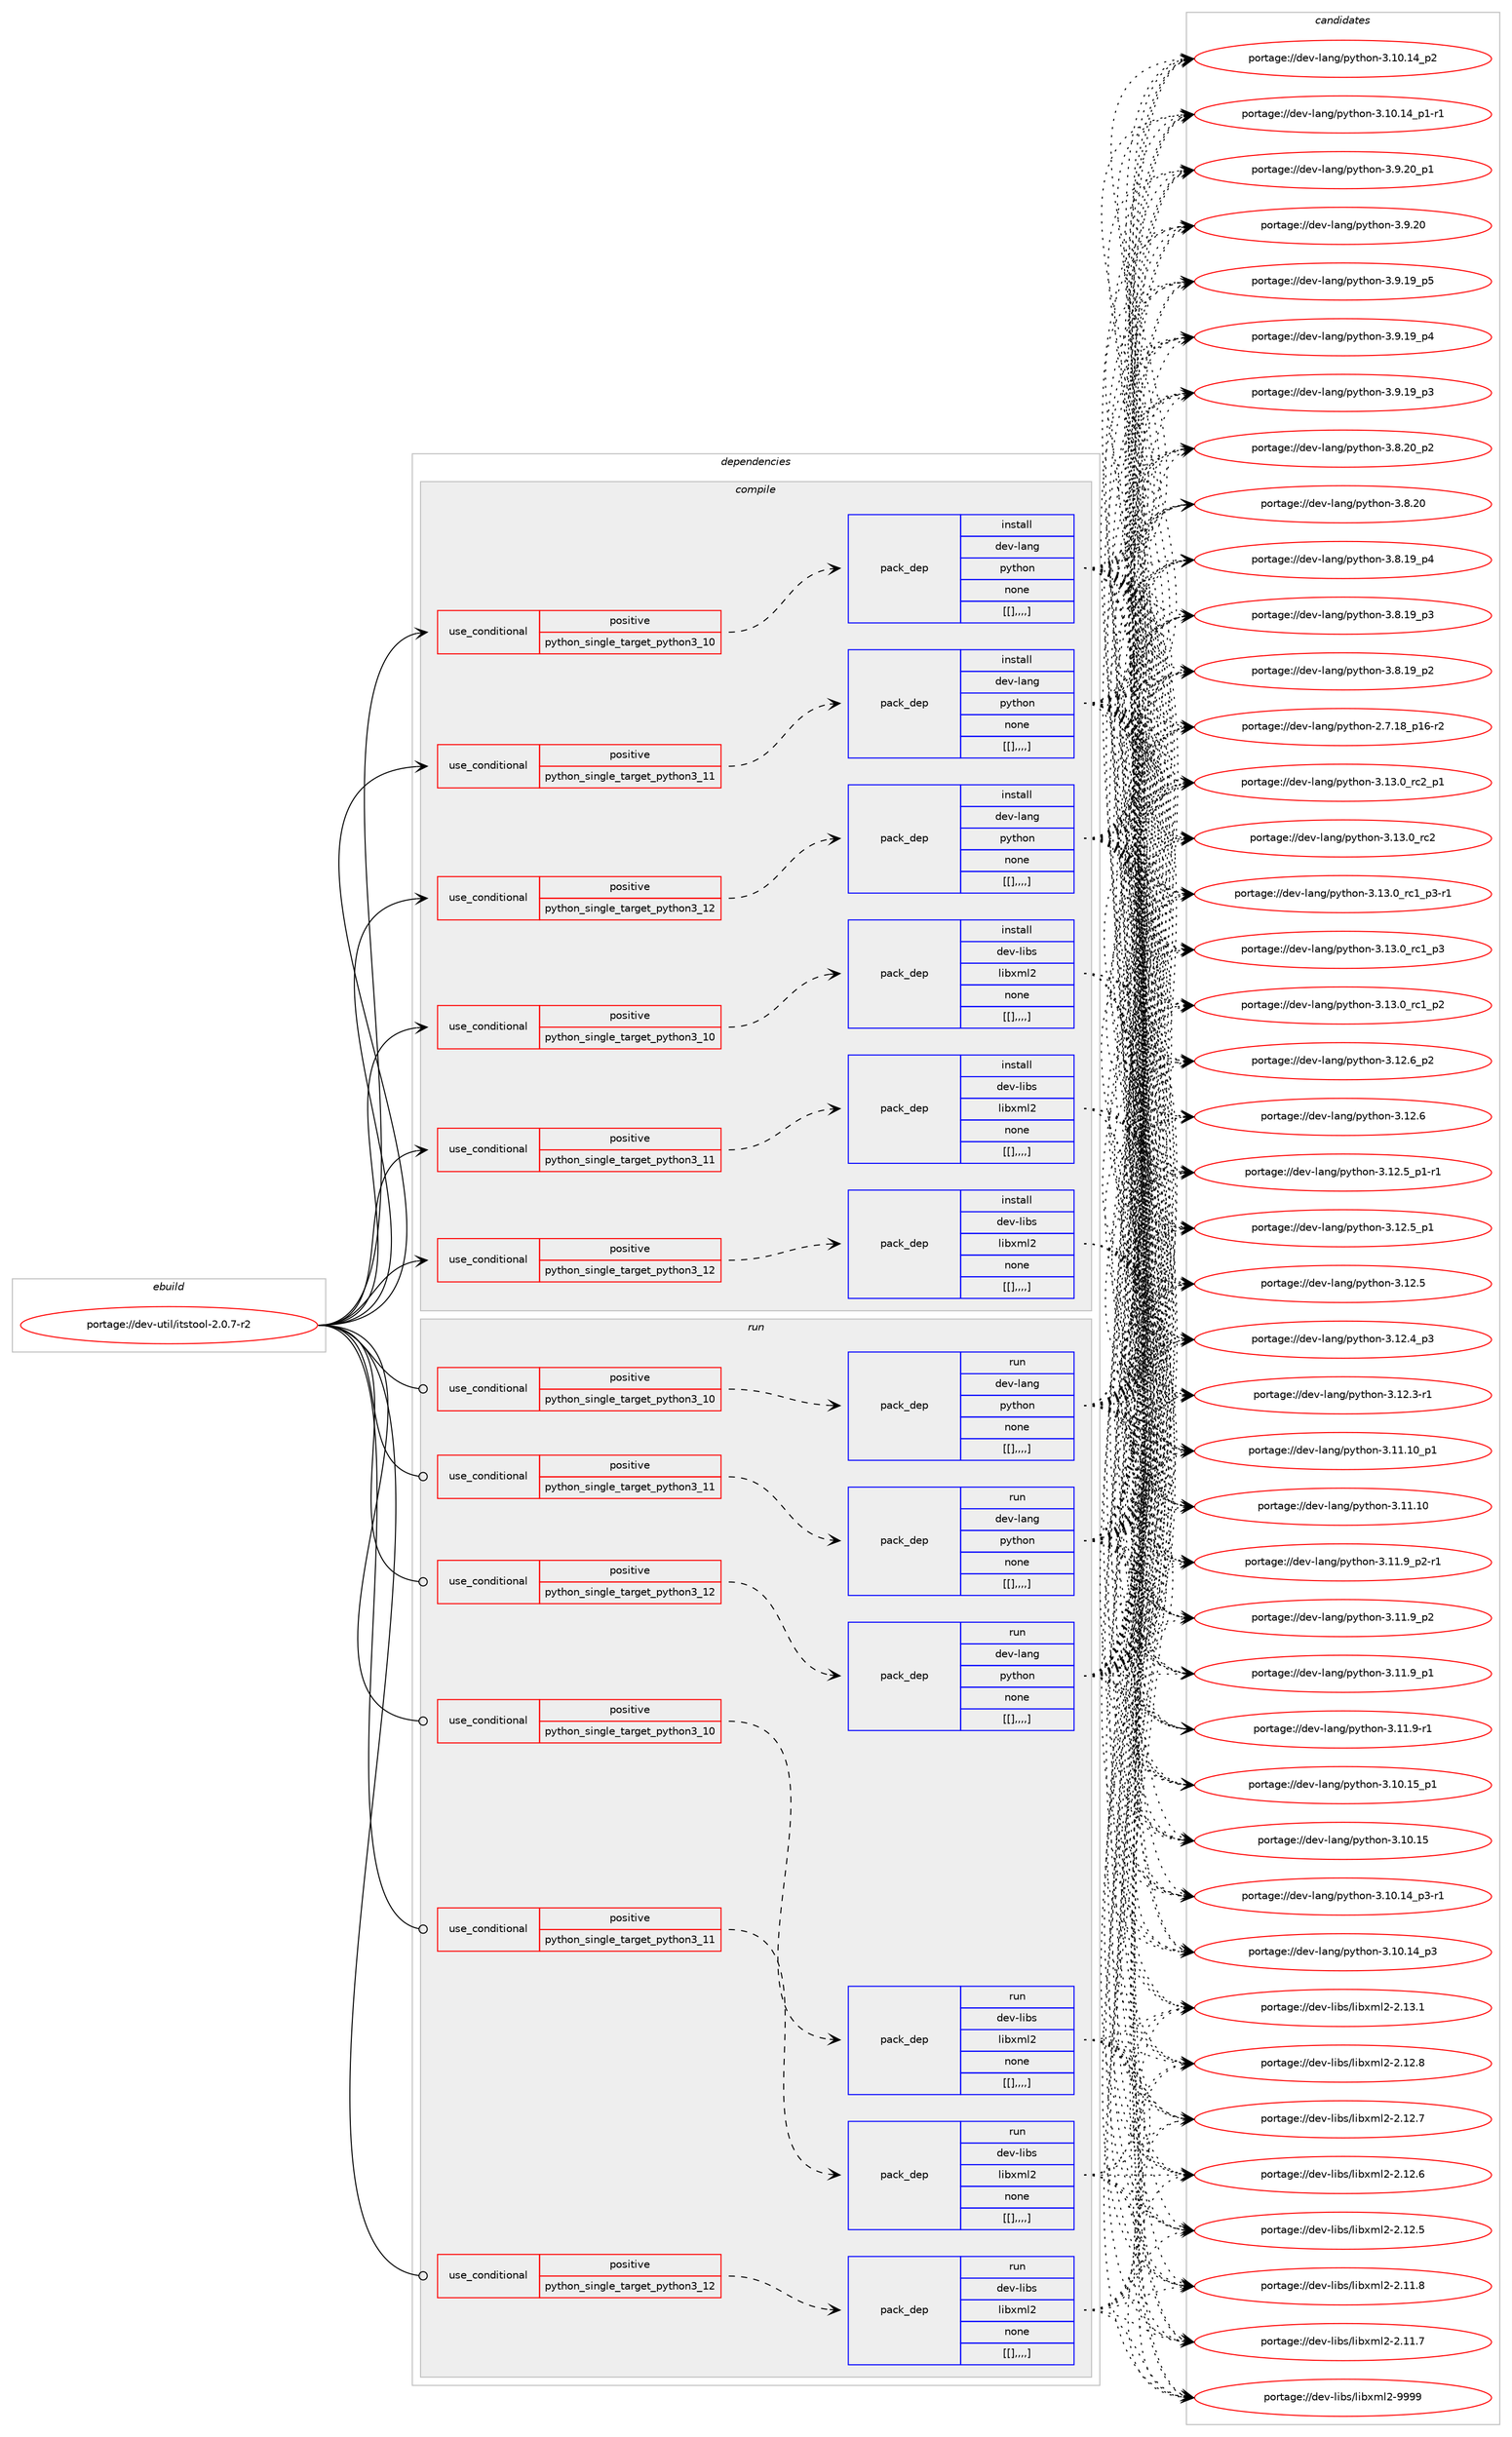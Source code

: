 digraph prolog {

# *************
# Graph options
# *************

newrank=true;
concentrate=true;
compound=true;
graph [rankdir=LR,fontname=Helvetica,fontsize=10,ranksep=1.5];#, ranksep=2.5, nodesep=0.2];
edge  [arrowhead=vee];
node  [fontname=Helvetica,fontsize=10];

# **********
# The ebuild
# **********

subgraph cluster_leftcol {
color=gray;
label=<<i>ebuild</i>>;
id [label="portage://dev-util/itstool-2.0.7-r2", color=red, width=4, href="../dev-util/itstool-2.0.7-r2.svg"];
}

# ****************
# The dependencies
# ****************

subgraph cluster_midcol {
color=gray;
label=<<i>dependencies</i>>;
subgraph cluster_compile {
fillcolor="#eeeeee";
style=filled;
label=<<i>compile</i>>;
subgraph cond63371 {
dependency220891 [label=<<TABLE BORDER="0" CELLBORDER="1" CELLSPACING="0" CELLPADDING="4"><TR><TD ROWSPAN="3" CELLPADDING="10">use_conditional</TD></TR><TR><TD>positive</TD></TR><TR><TD>python_single_target_python3_10</TD></TR></TABLE>>, shape=none, color=red];
subgraph pack156109 {
dependency220892 [label=<<TABLE BORDER="0" CELLBORDER="1" CELLSPACING="0" CELLPADDING="4" WIDTH="220"><TR><TD ROWSPAN="6" CELLPADDING="30">pack_dep</TD></TR><TR><TD WIDTH="110">install</TD></TR><TR><TD>dev-lang</TD></TR><TR><TD>python</TD></TR><TR><TD>none</TD></TR><TR><TD>[[],,,,]</TD></TR></TABLE>>, shape=none, color=blue];
}
dependency220891:e -> dependency220892:w [weight=20,style="dashed",arrowhead="vee"];
}
id:e -> dependency220891:w [weight=20,style="solid",arrowhead="vee"];
subgraph cond63372 {
dependency220893 [label=<<TABLE BORDER="0" CELLBORDER="1" CELLSPACING="0" CELLPADDING="4"><TR><TD ROWSPAN="3" CELLPADDING="10">use_conditional</TD></TR><TR><TD>positive</TD></TR><TR><TD>python_single_target_python3_10</TD></TR></TABLE>>, shape=none, color=red];
subgraph pack156110 {
dependency220894 [label=<<TABLE BORDER="0" CELLBORDER="1" CELLSPACING="0" CELLPADDING="4" WIDTH="220"><TR><TD ROWSPAN="6" CELLPADDING="30">pack_dep</TD></TR><TR><TD WIDTH="110">install</TD></TR><TR><TD>dev-libs</TD></TR><TR><TD>libxml2</TD></TR><TR><TD>none</TD></TR><TR><TD>[[],,,,]</TD></TR></TABLE>>, shape=none, color=blue];
}
dependency220893:e -> dependency220894:w [weight=20,style="dashed",arrowhead="vee"];
}
id:e -> dependency220893:w [weight=20,style="solid",arrowhead="vee"];
subgraph cond63373 {
dependency220895 [label=<<TABLE BORDER="0" CELLBORDER="1" CELLSPACING="0" CELLPADDING="4"><TR><TD ROWSPAN="3" CELLPADDING="10">use_conditional</TD></TR><TR><TD>positive</TD></TR><TR><TD>python_single_target_python3_11</TD></TR></TABLE>>, shape=none, color=red];
subgraph pack156111 {
dependency220896 [label=<<TABLE BORDER="0" CELLBORDER="1" CELLSPACING="0" CELLPADDING="4" WIDTH="220"><TR><TD ROWSPAN="6" CELLPADDING="30">pack_dep</TD></TR><TR><TD WIDTH="110">install</TD></TR><TR><TD>dev-lang</TD></TR><TR><TD>python</TD></TR><TR><TD>none</TD></TR><TR><TD>[[],,,,]</TD></TR></TABLE>>, shape=none, color=blue];
}
dependency220895:e -> dependency220896:w [weight=20,style="dashed",arrowhead="vee"];
}
id:e -> dependency220895:w [weight=20,style="solid",arrowhead="vee"];
subgraph cond63374 {
dependency220897 [label=<<TABLE BORDER="0" CELLBORDER="1" CELLSPACING="0" CELLPADDING="4"><TR><TD ROWSPAN="3" CELLPADDING="10">use_conditional</TD></TR><TR><TD>positive</TD></TR><TR><TD>python_single_target_python3_11</TD></TR></TABLE>>, shape=none, color=red];
subgraph pack156112 {
dependency220898 [label=<<TABLE BORDER="0" CELLBORDER="1" CELLSPACING="0" CELLPADDING="4" WIDTH="220"><TR><TD ROWSPAN="6" CELLPADDING="30">pack_dep</TD></TR><TR><TD WIDTH="110">install</TD></TR><TR><TD>dev-libs</TD></TR><TR><TD>libxml2</TD></TR><TR><TD>none</TD></TR><TR><TD>[[],,,,]</TD></TR></TABLE>>, shape=none, color=blue];
}
dependency220897:e -> dependency220898:w [weight=20,style="dashed",arrowhead="vee"];
}
id:e -> dependency220897:w [weight=20,style="solid",arrowhead="vee"];
subgraph cond63375 {
dependency220899 [label=<<TABLE BORDER="0" CELLBORDER="1" CELLSPACING="0" CELLPADDING="4"><TR><TD ROWSPAN="3" CELLPADDING="10">use_conditional</TD></TR><TR><TD>positive</TD></TR><TR><TD>python_single_target_python3_12</TD></TR></TABLE>>, shape=none, color=red];
subgraph pack156113 {
dependency220900 [label=<<TABLE BORDER="0" CELLBORDER="1" CELLSPACING="0" CELLPADDING="4" WIDTH="220"><TR><TD ROWSPAN="6" CELLPADDING="30">pack_dep</TD></TR><TR><TD WIDTH="110">install</TD></TR><TR><TD>dev-lang</TD></TR><TR><TD>python</TD></TR><TR><TD>none</TD></TR><TR><TD>[[],,,,]</TD></TR></TABLE>>, shape=none, color=blue];
}
dependency220899:e -> dependency220900:w [weight=20,style="dashed",arrowhead="vee"];
}
id:e -> dependency220899:w [weight=20,style="solid",arrowhead="vee"];
subgraph cond63376 {
dependency220901 [label=<<TABLE BORDER="0" CELLBORDER="1" CELLSPACING="0" CELLPADDING="4"><TR><TD ROWSPAN="3" CELLPADDING="10">use_conditional</TD></TR><TR><TD>positive</TD></TR><TR><TD>python_single_target_python3_12</TD></TR></TABLE>>, shape=none, color=red];
subgraph pack156114 {
dependency220902 [label=<<TABLE BORDER="0" CELLBORDER="1" CELLSPACING="0" CELLPADDING="4" WIDTH="220"><TR><TD ROWSPAN="6" CELLPADDING="30">pack_dep</TD></TR><TR><TD WIDTH="110">install</TD></TR><TR><TD>dev-libs</TD></TR><TR><TD>libxml2</TD></TR><TR><TD>none</TD></TR><TR><TD>[[],,,,]</TD></TR></TABLE>>, shape=none, color=blue];
}
dependency220901:e -> dependency220902:w [weight=20,style="dashed",arrowhead="vee"];
}
id:e -> dependency220901:w [weight=20,style="solid",arrowhead="vee"];
}
subgraph cluster_compileandrun {
fillcolor="#eeeeee";
style=filled;
label=<<i>compile and run</i>>;
}
subgraph cluster_run {
fillcolor="#eeeeee";
style=filled;
label=<<i>run</i>>;
subgraph cond63377 {
dependency220903 [label=<<TABLE BORDER="0" CELLBORDER="1" CELLSPACING="0" CELLPADDING="4"><TR><TD ROWSPAN="3" CELLPADDING="10">use_conditional</TD></TR><TR><TD>positive</TD></TR><TR><TD>python_single_target_python3_10</TD></TR></TABLE>>, shape=none, color=red];
subgraph pack156115 {
dependency220904 [label=<<TABLE BORDER="0" CELLBORDER="1" CELLSPACING="0" CELLPADDING="4" WIDTH="220"><TR><TD ROWSPAN="6" CELLPADDING="30">pack_dep</TD></TR><TR><TD WIDTH="110">run</TD></TR><TR><TD>dev-lang</TD></TR><TR><TD>python</TD></TR><TR><TD>none</TD></TR><TR><TD>[[],,,,]</TD></TR></TABLE>>, shape=none, color=blue];
}
dependency220903:e -> dependency220904:w [weight=20,style="dashed",arrowhead="vee"];
}
id:e -> dependency220903:w [weight=20,style="solid",arrowhead="odot"];
subgraph cond63378 {
dependency220905 [label=<<TABLE BORDER="0" CELLBORDER="1" CELLSPACING="0" CELLPADDING="4"><TR><TD ROWSPAN="3" CELLPADDING="10">use_conditional</TD></TR><TR><TD>positive</TD></TR><TR><TD>python_single_target_python3_10</TD></TR></TABLE>>, shape=none, color=red];
subgraph pack156116 {
dependency220906 [label=<<TABLE BORDER="0" CELLBORDER="1" CELLSPACING="0" CELLPADDING="4" WIDTH="220"><TR><TD ROWSPAN="6" CELLPADDING="30">pack_dep</TD></TR><TR><TD WIDTH="110">run</TD></TR><TR><TD>dev-libs</TD></TR><TR><TD>libxml2</TD></TR><TR><TD>none</TD></TR><TR><TD>[[],,,,]</TD></TR></TABLE>>, shape=none, color=blue];
}
dependency220905:e -> dependency220906:w [weight=20,style="dashed",arrowhead="vee"];
}
id:e -> dependency220905:w [weight=20,style="solid",arrowhead="odot"];
subgraph cond63379 {
dependency220907 [label=<<TABLE BORDER="0" CELLBORDER="1" CELLSPACING="0" CELLPADDING="4"><TR><TD ROWSPAN="3" CELLPADDING="10">use_conditional</TD></TR><TR><TD>positive</TD></TR><TR><TD>python_single_target_python3_11</TD></TR></TABLE>>, shape=none, color=red];
subgraph pack156117 {
dependency220908 [label=<<TABLE BORDER="0" CELLBORDER="1" CELLSPACING="0" CELLPADDING="4" WIDTH="220"><TR><TD ROWSPAN="6" CELLPADDING="30">pack_dep</TD></TR><TR><TD WIDTH="110">run</TD></TR><TR><TD>dev-lang</TD></TR><TR><TD>python</TD></TR><TR><TD>none</TD></TR><TR><TD>[[],,,,]</TD></TR></TABLE>>, shape=none, color=blue];
}
dependency220907:e -> dependency220908:w [weight=20,style="dashed",arrowhead="vee"];
}
id:e -> dependency220907:w [weight=20,style="solid",arrowhead="odot"];
subgraph cond63380 {
dependency220909 [label=<<TABLE BORDER="0" CELLBORDER="1" CELLSPACING="0" CELLPADDING="4"><TR><TD ROWSPAN="3" CELLPADDING="10">use_conditional</TD></TR><TR><TD>positive</TD></TR><TR><TD>python_single_target_python3_11</TD></TR></TABLE>>, shape=none, color=red];
subgraph pack156118 {
dependency220910 [label=<<TABLE BORDER="0" CELLBORDER="1" CELLSPACING="0" CELLPADDING="4" WIDTH="220"><TR><TD ROWSPAN="6" CELLPADDING="30">pack_dep</TD></TR><TR><TD WIDTH="110">run</TD></TR><TR><TD>dev-libs</TD></TR><TR><TD>libxml2</TD></TR><TR><TD>none</TD></TR><TR><TD>[[],,,,]</TD></TR></TABLE>>, shape=none, color=blue];
}
dependency220909:e -> dependency220910:w [weight=20,style="dashed",arrowhead="vee"];
}
id:e -> dependency220909:w [weight=20,style="solid",arrowhead="odot"];
subgraph cond63381 {
dependency220911 [label=<<TABLE BORDER="0" CELLBORDER="1" CELLSPACING="0" CELLPADDING="4"><TR><TD ROWSPAN="3" CELLPADDING="10">use_conditional</TD></TR><TR><TD>positive</TD></TR><TR><TD>python_single_target_python3_12</TD></TR></TABLE>>, shape=none, color=red];
subgraph pack156119 {
dependency220912 [label=<<TABLE BORDER="0" CELLBORDER="1" CELLSPACING="0" CELLPADDING="4" WIDTH="220"><TR><TD ROWSPAN="6" CELLPADDING="30">pack_dep</TD></TR><TR><TD WIDTH="110">run</TD></TR><TR><TD>dev-lang</TD></TR><TR><TD>python</TD></TR><TR><TD>none</TD></TR><TR><TD>[[],,,,]</TD></TR></TABLE>>, shape=none, color=blue];
}
dependency220911:e -> dependency220912:w [weight=20,style="dashed",arrowhead="vee"];
}
id:e -> dependency220911:w [weight=20,style="solid",arrowhead="odot"];
subgraph cond63382 {
dependency220913 [label=<<TABLE BORDER="0" CELLBORDER="1" CELLSPACING="0" CELLPADDING="4"><TR><TD ROWSPAN="3" CELLPADDING="10">use_conditional</TD></TR><TR><TD>positive</TD></TR><TR><TD>python_single_target_python3_12</TD></TR></TABLE>>, shape=none, color=red];
subgraph pack156120 {
dependency220914 [label=<<TABLE BORDER="0" CELLBORDER="1" CELLSPACING="0" CELLPADDING="4" WIDTH="220"><TR><TD ROWSPAN="6" CELLPADDING="30">pack_dep</TD></TR><TR><TD WIDTH="110">run</TD></TR><TR><TD>dev-libs</TD></TR><TR><TD>libxml2</TD></TR><TR><TD>none</TD></TR><TR><TD>[[],,,,]</TD></TR></TABLE>>, shape=none, color=blue];
}
dependency220913:e -> dependency220914:w [weight=20,style="dashed",arrowhead="vee"];
}
id:e -> dependency220913:w [weight=20,style="solid",arrowhead="odot"];
}
}

# **************
# The candidates
# **************

subgraph cluster_choices {
rank=same;
color=gray;
label=<<i>candidates</i>>;

subgraph choice156109 {
color=black;
nodesep=1;
choice100101118451089711010347112121116104111110455146495146489511499509511249 [label="portage://dev-lang/python-3.13.0_rc2_p1", color=red, width=4,href="../dev-lang/python-3.13.0_rc2_p1.svg"];
choice10010111845108971101034711212111610411111045514649514648951149950 [label="portage://dev-lang/python-3.13.0_rc2", color=red, width=4,href="../dev-lang/python-3.13.0_rc2.svg"];
choice1001011184510897110103471121211161041111104551464951464895114994995112514511449 [label="portage://dev-lang/python-3.13.0_rc1_p3-r1", color=red, width=4,href="../dev-lang/python-3.13.0_rc1_p3-r1.svg"];
choice100101118451089711010347112121116104111110455146495146489511499499511251 [label="portage://dev-lang/python-3.13.0_rc1_p3", color=red, width=4,href="../dev-lang/python-3.13.0_rc1_p3.svg"];
choice100101118451089711010347112121116104111110455146495146489511499499511250 [label="portage://dev-lang/python-3.13.0_rc1_p2", color=red, width=4,href="../dev-lang/python-3.13.0_rc1_p2.svg"];
choice100101118451089711010347112121116104111110455146495046549511250 [label="portage://dev-lang/python-3.12.6_p2", color=red, width=4,href="../dev-lang/python-3.12.6_p2.svg"];
choice10010111845108971101034711212111610411111045514649504654 [label="portage://dev-lang/python-3.12.6", color=red, width=4,href="../dev-lang/python-3.12.6.svg"];
choice1001011184510897110103471121211161041111104551464950465395112494511449 [label="portage://dev-lang/python-3.12.5_p1-r1", color=red, width=4,href="../dev-lang/python-3.12.5_p1-r1.svg"];
choice100101118451089711010347112121116104111110455146495046539511249 [label="portage://dev-lang/python-3.12.5_p1", color=red, width=4,href="../dev-lang/python-3.12.5_p1.svg"];
choice10010111845108971101034711212111610411111045514649504653 [label="portage://dev-lang/python-3.12.5", color=red, width=4,href="../dev-lang/python-3.12.5.svg"];
choice100101118451089711010347112121116104111110455146495046529511251 [label="portage://dev-lang/python-3.12.4_p3", color=red, width=4,href="../dev-lang/python-3.12.4_p3.svg"];
choice100101118451089711010347112121116104111110455146495046514511449 [label="portage://dev-lang/python-3.12.3-r1", color=red, width=4,href="../dev-lang/python-3.12.3-r1.svg"];
choice10010111845108971101034711212111610411111045514649494649489511249 [label="portage://dev-lang/python-3.11.10_p1", color=red, width=4,href="../dev-lang/python-3.11.10_p1.svg"];
choice1001011184510897110103471121211161041111104551464949464948 [label="portage://dev-lang/python-3.11.10", color=red, width=4,href="../dev-lang/python-3.11.10.svg"];
choice1001011184510897110103471121211161041111104551464949465795112504511449 [label="portage://dev-lang/python-3.11.9_p2-r1", color=red, width=4,href="../dev-lang/python-3.11.9_p2-r1.svg"];
choice100101118451089711010347112121116104111110455146494946579511250 [label="portage://dev-lang/python-3.11.9_p2", color=red, width=4,href="../dev-lang/python-3.11.9_p2.svg"];
choice100101118451089711010347112121116104111110455146494946579511249 [label="portage://dev-lang/python-3.11.9_p1", color=red, width=4,href="../dev-lang/python-3.11.9_p1.svg"];
choice100101118451089711010347112121116104111110455146494946574511449 [label="portage://dev-lang/python-3.11.9-r1", color=red, width=4,href="../dev-lang/python-3.11.9-r1.svg"];
choice10010111845108971101034711212111610411111045514649484649539511249 [label="portage://dev-lang/python-3.10.15_p1", color=red, width=4,href="../dev-lang/python-3.10.15_p1.svg"];
choice1001011184510897110103471121211161041111104551464948464953 [label="portage://dev-lang/python-3.10.15", color=red, width=4,href="../dev-lang/python-3.10.15.svg"];
choice100101118451089711010347112121116104111110455146494846495295112514511449 [label="portage://dev-lang/python-3.10.14_p3-r1", color=red, width=4,href="../dev-lang/python-3.10.14_p3-r1.svg"];
choice10010111845108971101034711212111610411111045514649484649529511251 [label="portage://dev-lang/python-3.10.14_p3", color=red, width=4,href="../dev-lang/python-3.10.14_p3.svg"];
choice10010111845108971101034711212111610411111045514649484649529511250 [label="portage://dev-lang/python-3.10.14_p2", color=red, width=4,href="../dev-lang/python-3.10.14_p2.svg"];
choice100101118451089711010347112121116104111110455146494846495295112494511449 [label="portage://dev-lang/python-3.10.14_p1-r1", color=red, width=4,href="../dev-lang/python-3.10.14_p1-r1.svg"];
choice100101118451089711010347112121116104111110455146574650489511249 [label="portage://dev-lang/python-3.9.20_p1", color=red, width=4,href="../dev-lang/python-3.9.20_p1.svg"];
choice10010111845108971101034711212111610411111045514657465048 [label="portage://dev-lang/python-3.9.20", color=red, width=4,href="../dev-lang/python-3.9.20.svg"];
choice100101118451089711010347112121116104111110455146574649579511253 [label="portage://dev-lang/python-3.9.19_p5", color=red, width=4,href="../dev-lang/python-3.9.19_p5.svg"];
choice100101118451089711010347112121116104111110455146574649579511252 [label="portage://dev-lang/python-3.9.19_p4", color=red, width=4,href="../dev-lang/python-3.9.19_p4.svg"];
choice100101118451089711010347112121116104111110455146574649579511251 [label="portage://dev-lang/python-3.9.19_p3", color=red, width=4,href="../dev-lang/python-3.9.19_p3.svg"];
choice100101118451089711010347112121116104111110455146564650489511250 [label="portage://dev-lang/python-3.8.20_p2", color=red, width=4,href="../dev-lang/python-3.8.20_p2.svg"];
choice10010111845108971101034711212111610411111045514656465048 [label="portage://dev-lang/python-3.8.20", color=red, width=4,href="../dev-lang/python-3.8.20.svg"];
choice100101118451089711010347112121116104111110455146564649579511252 [label="portage://dev-lang/python-3.8.19_p4", color=red, width=4,href="../dev-lang/python-3.8.19_p4.svg"];
choice100101118451089711010347112121116104111110455146564649579511251 [label="portage://dev-lang/python-3.8.19_p3", color=red, width=4,href="../dev-lang/python-3.8.19_p3.svg"];
choice100101118451089711010347112121116104111110455146564649579511250 [label="portage://dev-lang/python-3.8.19_p2", color=red, width=4,href="../dev-lang/python-3.8.19_p2.svg"];
choice100101118451089711010347112121116104111110455046554649569511249544511450 [label="portage://dev-lang/python-2.7.18_p16-r2", color=red, width=4,href="../dev-lang/python-2.7.18_p16-r2.svg"];
dependency220892:e -> choice100101118451089711010347112121116104111110455146495146489511499509511249:w [style=dotted,weight="100"];
dependency220892:e -> choice10010111845108971101034711212111610411111045514649514648951149950:w [style=dotted,weight="100"];
dependency220892:e -> choice1001011184510897110103471121211161041111104551464951464895114994995112514511449:w [style=dotted,weight="100"];
dependency220892:e -> choice100101118451089711010347112121116104111110455146495146489511499499511251:w [style=dotted,weight="100"];
dependency220892:e -> choice100101118451089711010347112121116104111110455146495146489511499499511250:w [style=dotted,weight="100"];
dependency220892:e -> choice100101118451089711010347112121116104111110455146495046549511250:w [style=dotted,weight="100"];
dependency220892:e -> choice10010111845108971101034711212111610411111045514649504654:w [style=dotted,weight="100"];
dependency220892:e -> choice1001011184510897110103471121211161041111104551464950465395112494511449:w [style=dotted,weight="100"];
dependency220892:e -> choice100101118451089711010347112121116104111110455146495046539511249:w [style=dotted,weight="100"];
dependency220892:e -> choice10010111845108971101034711212111610411111045514649504653:w [style=dotted,weight="100"];
dependency220892:e -> choice100101118451089711010347112121116104111110455146495046529511251:w [style=dotted,weight="100"];
dependency220892:e -> choice100101118451089711010347112121116104111110455146495046514511449:w [style=dotted,weight="100"];
dependency220892:e -> choice10010111845108971101034711212111610411111045514649494649489511249:w [style=dotted,weight="100"];
dependency220892:e -> choice1001011184510897110103471121211161041111104551464949464948:w [style=dotted,weight="100"];
dependency220892:e -> choice1001011184510897110103471121211161041111104551464949465795112504511449:w [style=dotted,weight="100"];
dependency220892:e -> choice100101118451089711010347112121116104111110455146494946579511250:w [style=dotted,weight="100"];
dependency220892:e -> choice100101118451089711010347112121116104111110455146494946579511249:w [style=dotted,weight="100"];
dependency220892:e -> choice100101118451089711010347112121116104111110455146494946574511449:w [style=dotted,weight="100"];
dependency220892:e -> choice10010111845108971101034711212111610411111045514649484649539511249:w [style=dotted,weight="100"];
dependency220892:e -> choice1001011184510897110103471121211161041111104551464948464953:w [style=dotted,weight="100"];
dependency220892:e -> choice100101118451089711010347112121116104111110455146494846495295112514511449:w [style=dotted,weight="100"];
dependency220892:e -> choice10010111845108971101034711212111610411111045514649484649529511251:w [style=dotted,weight="100"];
dependency220892:e -> choice10010111845108971101034711212111610411111045514649484649529511250:w [style=dotted,weight="100"];
dependency220892:e -> choice100101118451089711010347112121116104111110455146494846495295112494511449:w [style=dotted,weight="100"];
dependency220892:e -> choice100101118451089711010347112121116104111110455146574650489511249:w [style=dotted,weight="100"];
dependency220892:e -> choice10010111845108971101034711212111610411111045514657465048:w [style=dotted,weight="100"];
dependency220892:e -> choice100101118451089711010347112121116104111110455146574649579511253:w [style=dotted,weight="100"];
dependency220892:e -> choice100101118451089711010347112121116104111110455146574649579511252:w [style=dotted,weight="100"];
dependency220892:e -> choice100101118451089711010347112121116104111110455146574649579511251:w [style=dotted,weight="100"];
dependency220892:e -> choice100101118451089711010347112121116104111110455146564650489511250:w [style=dotted,weight="100"];
dependency220892:e -> choice10010111845108971101034711212111610411111045514656465048:w [style=dotted,weight="100"];
dependency220892:e -> choice100101118451089711010347112121116104111110455146564649579511252:w [style=dotted,weight="100"];
dependency220892:e -> choice100101118451089711010347112121116104111110455146564649579511251:w [style=dotted,weight="100"];
dependency220892:e -> choice100101118451089711010347112121116104111110455146564649579511250:w [style=dotted,weight="100"];
dependency220892:e -> choice100101118451089711010347112121116104111110455046554649569511249544511450:w [style=dotted,weight="100"];
}
subgraph choice156110 {
color=black;
nodesep=1;
choice10010111845108105981154710810598120109108504557575757 [label="portage://dev-libs/libxml2-9999", color=red, width=4,href="../dev-libs/libxml2-9999.svg"];
choice100101118451081059811547108105981201091085045504649514649 [label="portage://dev-libs/libxml2-2.13.1", color=red, width=4,href="../dev-libs/libxml2-2.13.1.svg"];
choice100101118451081059811547108105981201091085045504649504656 [label="portage://dev-libs/libxml2-2.12.8", color=red, width=4,href="../dev-libs/libxml2-2.12.8.svg"];
choice100101118451081059811547108105981201091085045504649504655 [label="portage://dev-libs/libxml2-2.12.7", color=red, width=4,href="../dev-libs/libxml2-2.12.7.svg"];
choice100101118451081059811547108105981201091085045504649504654 [label="portage://dev-libs/libxml2-2.12.6", color=red, width=4,href="../dev-libs/libxml2-2.12.6.svg"];
choice100101118451081059811547108105981201091085045504649504653 [label="portage://dev-libs/libxml2-2.12.5", color=red, width=4,href="../dev-libs/libxml2-2.12.5.svg"];
choice100101118451081059811547108105981201091085045504649494656 [label="portage://dev-libs/libxml2-2.11.8", color=red, width=4,href="../dev-libs/libxml2-2.11.8.svg"];
choice100101118451081059811547108105981201091085045504649494655 [label="portage://dev-libs/libxml2-2.11.7", color=red, width=4,href="../dev-libs/libxml2-2.11.7.svg"];
dependency220894:e -> choice10010111845108105981154710810598120109108504557575757:w [style=dotted,weight="100"];
dependency220894:e -> choice100101118451081059811547108105981201091085045504649514649:w [style=dotted,weight="100"];
dependency220894:e -> choice100101118451081059811547108105981201091085045504649504656:w [style=dotted,weight="100"];
dependency220894:e -> choice100101118451081059811547108105981201091085045504649504655:w [style=dotted,weight="100"];
dependency220894:e -> choice100101118451081059811547108105981201091085045504649504654:w [style=dotted,weight="100"];
dependency220894:e -> choice100101118451081059811547108105981201091085045504649504653:w [style=dotted,weight="100"];
dependency220894:e -> choice100101118451081059811547108105981201091085045504649494656:w [style=dotted,weight="100"];
dependency220894:e -> choice100101118451081059811547108105981201091085045504649494655:w [style=dotted,weight="100"];
}
subgraph choice156111 {
color=black;
nodesep=1;
choice100101118451089711010347112121116104111110455146495146489511499509511249 [label="portage://dev-lang/python-3.13.0_rc2_p1", color=red, width=4,href="../dev-lang/python-3.13.0_rc2_p1.svg"];
choice10010111845108971101034711212111610411111045514649514648951149950 [label="portage://dev-lang/python-3.13.0_rc2", color=red, width=4,href="../dev-lang/python-3.13.0_rc2.svg"];
choice1001011184510897110103471121211161041111104551464951464895114994995112514511449 [label="portage://dev-lang/python-3.13.0_rc1_p3-r1", color=red, width=4,href="../dev-lang/python-3.13.0_rc1_p3-r1.svg"];
choice100101118451089711010347112121116104111110455146495146489511499499511251 [label="portage://dev-lang/python-3.13.0_rc1_p3", color=red, width=4,href="../dev-lang/python-3.13.0_rc1_p3.svg"];
choice100101118451089711010347112121116104111110455146495146489511499499511250 [label="portage://dev-lang/python-3.13.0_rc1_p2", color=red, width=4,href="../dev-lang/python-3.13.0_rc1_p2.svg"];
choice100101118451089711010347112121116104111110455146495046549511250 [label="portage://dev-lang/python-3.12.6_p2", color=red, width=4,href="../dev-lang/python-3.12.6_p2.svg"];
choice10010111845108971101034711212111610411111045514649504654 [label="portage://dev-lang/python-3.12.6", color=red, width=4,href="../dev-lang/python-3.12.6.svg"];
choice1001011184510897110103471121211161041111104551464950465395112494511449 [label="portage://dev-lang/python-3.12.5_p1-r1", color=red, width=4,href="../dev-lang/python-3.12.5_p1-r1.svg"];
choice100101118451089711010347112121116104111110455146495046539511249 [label="portage://dev-lang/python-3.12.5_p1", color=red, width=4,href="../dev-lang/python-3.12.5_p1.svg"];
choice10010111845108971101034711212111610411111045514649504653 [label="portage://dev-lang/python-3.12.5", color=red, width=4,href="../dev-lang/python-3.12.5.svg"];
choice100101118451089711010347112121116104111110455146495046529511251 [label="portage://dev-lang/python-3.12.4_p3", color=red, width=4,href="../dev-lang/python-3.12.4_p3.svg"];
choice100101118451089711010347112121116104111110455146495046514511449 [label="portage://dev-lang/python-3.12.3-r1", color=red, width=4,href="../dev-lang/python-3.12.3-r1.svg"];
choice10010111845108971101034711212111610411111045514649494649489511249 [label="portage://dev-lang/python-3.11.10_p1", color=red, width=4,href="../dev-lang/python-3.11.10_p1.svg"];
choice1001011184510897110103471121211161041111104551464949464948 [label="portage://dev-lang/python-3.11.10", color=red, width=4,href="../dev-lang/python-3.11.10.svg"];
choice1001011184510897110103471121211161041111104551464949465795112504511449 [label="portage://dev-lang/python-3.11.9_p2-r1", color=red, width=4,href="../dev-lang/python-3.11.9_p2-r1.svg"];
choice100101118451089711010347112121116104111110455146494946579511250 [label="portage://dev-lang/python-3.11.9_p2", color=red, width=4,href="../dev-lang/python-3.11.9_p2.svg"];
choice100101118451089711010347112121116104111110455146494946579511249 [label="portage://dev-lang/python-3.11.9_p1", color=red, width=4,href="../dev-lang/python-3.11.9_p1.svg"];
choice100101118451089711010347112121116104111110455146494946574511449 [label="portage://dev-lang/python-3.11.9-r1", color=red, width=4,href="../dev-lang/python-3.11.9-r1.svg"];
choice10010111845108971101034711212111610411111045514649484649539511249 [label="portage://dev-lang/python-3.10.15_p1", color=red, width=4,href="../dev-lang/python-3.10.15_p1.svg"];
choice1001011184510897110103471121211161041111104551464948464953 [label="portage://dev-lang/python-3.10.15", color=red, width=4,href="../dev-lang/python-3.10.15.svg"];
choice100101118451089711010347112121116104111110455146494846495295112514511449 [label="portage://dev-lang/python-3.10.14_p3-r1", color=red, width=4,href="../dev-lang/python-3.10.14_p3-r1.svg"];
choice10010111845108971101034711212111610411111045514649484649529511251 [label="portage://dev-lang/python-3.10.14_p3", color=red, width=4,href="../dev-lang/python-3.10.14_p3.svg"];
choice10010111845108971101034711212111610411111045514649484649529511250 [label="portage://dev-lang/python-3.10.14_p2", color=red, width=4,href="../dev-lang/python-3.10.14_p2.svg"];
choice100101118451089711010347112121116104111110455146494846495295112494511449 [label="portage://dev-lang/python-3.10.14_p1-r1", color=red, width=4,href="../dev-lang/python-3.10.14_p1-r1.svg"];
choice100101118451089711010347112121116104111110455146574650489511249 [label="portage://dev-lang/python-3.9.20_p1", color=red, width=4,href="../dev-lang/python-3.9.20_p1.svg"];
choice10010111845108971101034711212111610411111045514657465048 [label="portage://dev-lang/python-3.9.20", color=red, width=4,href="../dev-lang/python-3.9.20.svg"];
choice100101118451089711010347112121116104111110455146574649579511253 [label="portage://dev-lang/python-3.9.19_p5", color=red, width=4,href="../dev-lang/python-3.9.19_p5.svg"];
choice100101118451089711010347112121116104111110455146574649579511252 [label="portage://dev-lang/python-3.9.19_p4", color=red, width=4,href="../dev-lang/python-3.9.19_p4.svg"];
choice100101118451089711010347112121116104111110455146574649579511251 [label="portage://dev-lang/python-3.9.19_p3", color=red, width=4,href="../dev-lang/python-3.9.19_p3.svg"];
choice100101118451089711010347112121116104111110455146564650489511250 [label="portage://dev-lang/python-3.8.20_p2", color=red, width=4,href="../dev-lang/python-3.8.20_p2.svg"];
choice10010111845108971101034711212111610411111045514656465048 [label="portage://dev-lang/python-3.8.20", color=red, width=4,href="../dev-lang/python-3.8.20.svg"];
choice100101118451089711010347112121116104111110455146564649579511252 [label="portage://dev-lang/python-3.8.19_p4", color=red, width=4,href="../dev-lang/python-3.8.19_p4.svg"];
choice100101118451089711010347112121116104111110455146564649579511251 [label="portage://dev-lang/python-3.8.19_p3", color=red, width=4,href="../dev-lang/python-3.8.19_p3.svg"];
choice100101118451089711010347112121116104111110455146564649579511250 [label="portage://dev-lang/python-3.8.19_p2", color=red, width=4,href="../dev-lang/python-3.8.19_p2.svg"];
choice100101118451089711010347112121116104111110455046554649569511249544511450 [label="portage://dev-lang/python-2.7.18_p16-r2", color=red, width=4,href="../dev-lang/python-2.7.18_p16-r2.svg"];
dependency220896:e -> choice100101118451089711010347112121116104111110455146495146489511499509511249:w [style=dotted,weight="100"];
dependency220896:e -> choice10010111845108971101034711212111610411111045514649514648951149950:w [style=dotted,weight="100"];
dependency220896:e -> choice1001011184510897110103471121211161041111104551464951464895114994995112514511449:w [style=dotted,weight="100"];
dependency220896:e -> choice100101118451089711010347112121116104111110455146495146489511499499511251:w [style=dotted,weight="100"];
dependency220896:e -> choice100101118451089711010347112121116104111110455146495146489511499499511250:w [style=dotted,weight="100"];
dependency220896:e -> choice100101118451089711010347112121116104111110455146495046549511250:w [style=dotted,weight="100"];
dependency220896:e -> choice10010111845108971101034711212111610411111045514649504654:w [style=dotted,weight="100"];
dependency220896:e -> choice1001011184510897110103471121211161041111104551464950465395112494511449:w [style=dotted,weight="100"];
dependency220896:e -> choice100101118451089711010347112121116104111110455146495046539511249:w [style=dotted,weight="100"];
dependency220896:e -> choice10010111845108971101034711212111610411111045514649504653:w [style=dotted,weight="100"];
dependency220896:e -> choice100101118451089711010347112121116104111110455146495046529511251:w [style=dotted,weight="100"];
dependency220896:e -> choice100101118451089711010347112121116104111110455146495046514511449:w [style=dotted,weight="100"];
dependency220896:e -> choice10010111845108971101034711212111610411111045514649494649489511249:w [style=dotted,weight="100"];
dependency220896:e -> choice1001011184510897110103471121211161041111104551464949464948:w [style=dotted,weight="100"];
dependency220896:e -> choice1001011184510897110103471121211161041111104551464949465795112504511449:w [style=dotted,weight="100"];
dependency220896:e -> choice100101118451089711010347112121116104111110455146494946579511250:w [style=dotted,weight="100"];
dependency220896:e -> choice100101118451089711010347112121116104111110455146494946579511249:w [style=dotted,weight="100"];
dependency220896:e -> choice100101118451089711010347112121116104111110455146494946574511449:w [style=dotted,weight="100"];
dependency220896:e -> choice10010111845108971101034711212111610411111045514649484649539511249:w [style=dotted,weight="100"];
dependency220896:e -> choice1001011184510897110103471121211161041111104551464948464953:w [style=dotted,weight="100"];
dependency220896:e -> choice100101118451089711010347112121116104111110455146494846495295112514511449:w [style=dotted,weight="100"];
dependency220896:e -> choice10010111845108971101034711212111610411111045514649484649529511251:w [style=dotted,weight="100"];
dependency220896:e -> choice10010111845108971101034711212111610411111045514649484649529511250:w [style=dotted,weight="100"];
dependency220896:e -> choice100101118451089711010347112121116104111110455146494846495295112494511449:w [style=dotted,weight="100"];
dependency220896:e -> choice100101118451089711010347112121116104111110455146574650489511249:w [style=dotted,weight="100"];
dependency220896:e -> choice10010111845108971101034711212111610411111045514657465048:w [style=dotted,weight="100"];
dependency220896:e -> choice100101118451089711010347112121116104111110455146574649579511253:w [style=dotted,weight="100"];
dependency220896:e -> choice100101118451089711010347112121116104111110455146574649579511252:w [style=dotted,weight="100"];
dependency220896:e -> choice100101118451089711010347112121116104111110455146574649579511251:w [style=dotted,weight="100"];
dependency220896:e -> choice100101118451089711010347112121116104111110455146564650489511250:w [style=dotted,weight="100"];
dependency220896:e -> choice10010111845108971101034711212111610411111045514656465048:w [style=dotted,weight="100"];
dependency220896:e -> choice100101118451089711010347112121116104111110455146564649579511252:w [style=dotted,weight="100"];
dependency220896:e -> choice100101118451089711010347112121116104111110455146564649579511251:w [style=dotted,weight="100"];
dependency220896:e -> choice100101118451089711010347112121116104111110455146564649579511250:w [style=dotted,weight="100"];
dependency220896:e -> choice100101118451089711010347112121116104111110455046554649569511249544511450:w [style=dotted,weight="100"];
}
subgraph choice156112 {
color=black;
nodesep=1;
choice10010111845108105981154710810598120109108504557575757 [label="portage://dev-libs/libxml2-9999", color=red, width=4,href="../dev-libs/libxml2-9999.svg"];
choice100101118451081059811547108105981201091085045504649514649 [label="portage://dev-libs/libxml2-2.13.1", color=red, width=4,href="../dev-libs/libxml2-2.13.1.svg"];
choice100101118451081059811547108105981201091085045504649504656 [label="portage://dev-libs/libxml2-2.12.8", color=red, width=4,href="../dev-libs/libxml2-2.12.8.svg"];
choice100101118451081059811547108105981201091085045504649504655 [label="portage://dev-libs/libxml2-2.12.7", color=red, width=4,href="../dev-libs/libxml2-2.12.7.svg"];
choice100101118451081059811547108105981201091085045504649504654 [label="portage://dev-libs/libxml2-2.12.6", color=red, width=4,href="../dev-libs/libxml2-2.12.6.svg"];
choice100101118451081059811547108105981201091085045504649504653 [label="portage://dev-libs/libxml2-2.12.5", color=red, width=4,href="../dev-libs/libxml2-2.12.5.svg"];
choice100101118451081059811547108105981201091085045504649494656 [label="portage://dev-libs/libxml2-2.11.8", color=red, width=4,href="../dev-libs/libxml2-2.11.8.svg"];
choice100101118451081059811547108105981201091085045504649494655 [label="portage://dev-libs/libxml2-2.11.7", color=red, width=4,href="../dev-libs/libxml2-2.11.7.svg"];
dependency220898:e -> choice10010111845108105981154710810598120109108504557575757:w [style=dotted,weight="100"];
dependency220898:e -> choice100101118451081059811547108105981201091085045504649514649:w [style=dotted,weight="100"];
dependency220898:e -> choice100101118451081059811547108105981201091085045504649504656:w [style=dotted,weight="100"];
dependency220898:e -> choice100101118451081059811547108105981201091085045504649504655:w [style=dotted,weight="100"];
dependency220898:e -> choice100101118451081059811547108105981201091085045504649504654:w [style=dotted,weight="100"];
dependency220898:e -> choice100101118451081059811547108105981201091085045504649504653:w [style=dotted,weight="100"];
dependency220898:e -> choice100101118451081059811547108105981201091085045504649494656:w [style=dotted,weight="100"];
dependency220898:e -> choice100101118451081059811547108105981201091085045504649494655:w [style=dotted,weight="100"];
}
subgraph choice156113 {
color=black;
nodesep=1;
choice100101118451089711010347112121116104111110455146495146489511499509511249 [label="portage://dev-lang/python-3.13.0_rc2_p1", color=red, width=4,href="../dev-lang/python-3.13.0_rc2_p1.svg"];
choice10010111845108971101034711212111610411111045514649514648951149950 [label="portage://dev-lang/python-3.13.0_rc2", color=red, width=4,href="../dev-lang/python-3.13.0_rc2.svg"];
choice1001011184510897110103471121211161041111104551464951464895114994995112514511449 [label="portage://dev-lang/python-3.13.0_rc1_p3-r1", color=red, width=4,href="../dev-lang/python-3.13.0_rc1_p3-r1.svg"];
choice100101118451089711010347112121116104111110455146495146489511499499511251 [label="portage://dev-lang/python-3.13.0_rc1_p3", color=red, width=4,href="../dev-lang/python-3.13.0_rc1_p3.svg"];
choice100101118451089711010347112121116104111110455146495146489511499499511250 [label="portage://dev-lang/python-3.13.0_rc1_p2", color=red, width=4,href="../dev-lang/python-3.13.0_rc1_p2.svg"];
choice100101118451089711010347112121116104111110455146495046549511250 [label="portage://dev-lang/python-3.12.6_p2", color=red, width=4,href="../dev-lang/python-3.12.6_p2.svg"];
choice10010111845108971101034711212111610411111045514649504654 [label="portage://dev-lang/python-3.12.6", color=red, width=4,href="../dev-lang/python-3.12.6.svg"];
choice1001011184510897110103471121211161041111104551464950465395112494511449 [label="portage://dev-lang/python-3.12.5_p1-r1", color=red, width=4,href="../dev-lang/python-3.12.5_p1-r1.svg"];
choice100101118451089711010347112121116104111110455146495046539511249 [label="portage://dev-lang/python-3.12.5_p1", color=red, width=4,href="../dev-lang/python-3.12.5_p1.svg"];
choice10010111845108971101034711212111610411111045514649504653 [label="portage://dev-lang/python-3.12.5", color=red, width=4,href="../dev-lang/python-3.12.5.svg"];
choice100101118451089711010347112121116104111110455146495046529511251 [label="portage://dev-lang/python-3.12.4_p3", color=red, width=4,href="../dev-lang/python-3.12.4_p3.svg"];
choice100101118451089711010347112121116104111110455146495046514511449 [label="portage://dev-lang/python-3.12.3-r1", color=red, width=4,href="../dev-lang/python-3.12.3-r1.svg"];
choice10010111845108971101034711212111610411111045514649494649489511249 [label="portage://dev-lang/python-3.11.10_p1", color=red, width=4,href="../dev-lang/python-3.11.10_p1.svg"];
choice1001011184510897110103471121211161041111104551464949464948 [label="portage://dev-lang/python-3.11.10", color=red, width=4,href="../dev-lang/python-3.11.10.svg"];
choice1001011184510897110103471121211161041111104551464949465795112504511449 [label="portage://dev-lang/python-3.11.9_p2-r1", color=red, width=4,href="../dev-lang/python-3.11.9_p2-r1.svg"];
choice100101118451089711010347112121116104111110455146494946579511250 [label="portage://dev-lang/python-3.11.9_p2", color=red, width=4,href="../dev-lang/python-3.11.9_p2.svg"];
choice100101118451089711010347112121116104111110455146494946579511249 [label="portage://dev-lang/python-3.11.9_p1", color=red, width=4,href="../dev-lang/python-3.11.9_p1.svg"];
choice100101118451089711010347112121116104111110455146494946574511449 [label="portage://dev-lang/python-3.11.9-r1", color=red, width=4,href="../dev-lang/python-3.11.9-r1.svg"];
choice10010111845108971101034711212111610411111045514649484649539511249 [label="portage://dev-lang/python-3.10.15_p1", color=red, width=4,href="../dev-lang/python-3.10.15_p1.svg"];
choice1001011184510897110103471121211161041111104551464948464953 [label="portage://dev-lang/python-3.10.15", color=red, width=4,href="../dev-lang/python-3.10.15.svg"];
choice100101118451089711010347112121116104111110455146494846495295112514511449 [label="portage://dev-lang/python-3.10.14_p3-r1", color=red, width=4,href="../dev-lang/python-3.10.14_p3-r1.svg"];
choice10010111845108971101034711212111610411111045514649484649529511251 [label="portage://dev-lang/python-3.10.14_p3", color=red, width=4,href="../dev-lang/python-3.10.14_p3.svg"];
choice10010111845108971101034711212111610411111045514649484649529511250 [label="portage://dev-lang/python-3.10.14_p2", color=red, width=4,href="../dev-lang/python-3.10.14_p2.svg"];
choice100101118451089711010347112121116104111110455146494846495295112494511449 [label="portage://dev-lang/python-3.10.14_p1-r1", color=red, width=4,href="../dev-lang/python-3.10.14_p1-r1.svg"];
choice100101118451089711010347112121116104111110455146574650489511249 [label="portage://dev-lang/python-3.9.20_p1", color=red, width=4,href="../dev-lang/python-3.9.20_p1.svg"];
choice10010111845108971101034711212111610411111045514657465048 [label="portage://dev-lang/python-3.9.20", color=red, width=4,href="../dev-lang/python-3.9.20.svg"];
choice100101118451089711010347112121116104111110455146574649579511253 [label="portage://dev-lang/python-3.9.19_p5", color=red, width=4,href="../dev-lang/python-3.9.19_p5.svg"];
choice100101118451089711010347112121116104111110455146574649579511252 [label="portage://dev-lang/python-3.9.19_p4", color=red, width=4,href="../dev-lang/python-3.9.19_p4.svg"];
choice100101118451089711010347112121116104111110455146574649579511251 [label="portage://dev-lang/python-3.9.19_p3", color=red, width=4,href="../dev-lang/python-3.9.19_p3.svg"];
choice100101118451089711010347112121116104111110455146564650489511250 [label="portage://dev-lang/python-3.8.20_p2", color=red, width=4,href="../dev-lang/python-3.8.20_p2.svg"];
choice10010111845108971101034711212111610411111045514656465048 [label="portage://dev-lang/python-3.8.20", color=red, width=4,href="../dev-lang/python-3.8.20.svg"];
choice100101118451089711010347112121116104111110455146564649579511252 [label="portage://dev-lang/python-3.8.19_p4", color=red, width=4,href="../dev-lang/python-3.8.19_p4.svg"];
choice100101118451089711010347112121116104111110455146564649579511251 [label="portage://dev-lang/python-3.8.19_p3", color=red, width=4,href="../dev-lang/python-3.8.19_p3.svg"];
choice100101118451089711010347112121116104111110455146564649579511250 [label="portage://dev-lang/python-3.8.19_p2", color=red, width=4,href="../dev-lang/python-3.8.19_p2.svg"];
choice100101118451089711010347112121116104111110455046554649569511249544511450 [label="portage://dev-lang/python-2.7.18_p16-r2", color=red, width=4,href="../dev-lang/python-2.7.18_p16-r2.svg"];
dependency220900:e -> choice100101118451089711010347112121116104111110455146495146489511499509511249:w [style=dotted,weight="100"];
dependency220900:e -> choice10010111845108971101034711212111610411111045514649514648951149950:w [style=dotted,weight="100"];
dependency220900:e -> choice1001011184510897110103471121211161041111104551464951464895114994995112514511449:w [style=dotted,weight="100"];
dependency220900:e -> choice100101118451089711010347112121116104111110455146495146489511499499511251:w [style=dotted,weight="100"];
dependency220900:e -> choice100101118451089711010347112121116104111110455146495146489511499499511250:w [style=dotted,weight="100"];
dependency220900:e -> choice100101118451089711010347112121116104111110455146495046549511250:w [style=dotted,weight="100"];
dependency220900:e -> choice10010111845108971101034711212111610411111045514649504654:w [style=dotted,weight="100"];
dependency220900:e -> choice1001011184510897110103471121211161041111104551464950465395112494511449:w [style=dotted,weight="100"];
dependency220900:e -> choice100101118451089711010347112121116104111110455146495046539511249:w [style=dotted,weight="100"];
dependency220900:e -> choice10010111845108971101034711212111610411111045514649504653:w [style=dotted,weight="100"];
dependency220900:e -> choice100101118451089711010347112121116104111110455146495046529511251:w [style=dotted,weight="100"];
dependency220900:e -> choice100101118451089711010347112121116104111110455146495046514511449:w [style=dotted,weight="100"];
dependency220900:e -> choice10010111845108971101034711212111610411111045514649494649489511249:w [style=dotted,weight="100"];
dependency220900:e -> choice1001011184510897110103471121211161041111104551464949464948:w [style=dotted,weight="100"];
dependency220900:e -> choice1001011184510897110103471121211161041111104551464949465795112504511449:w [style=dotted,weight="100"];
dependency220900:e -> choice100101118451089711010347112121116104111110455146494946579511250:w [style=dotted,weight="100"];
dependency220900:e -> choice100101118451089711010347112121116104111110455146494946579511249:w [style=dotted,weight="100"];
dependency220900:e -> choice100101118451089711010347112121116104111110455146494946574511449:w [style=dotted,weight="100"];
dependency220900:e -> choice10010111845108971101034711212111610411111045514649484649539511249:w [style=dotted,weight="100"];
dependency220900:e -> choice1001011184510897110103471121211161041111104551464948464953:w [style=dotted,weight="100"];
dependency220900:e -> choice100101118451089711010347112121116104111110455146494846495295112514511449:w [style=dotted,weight="100"];
dependency220900:e -> choice10010111845108971101034711212111610411111045514649484649529511251:w [style=dotted,weight="100"];
dependency220900:e -> choice10010111845108971101034711212111610411111045514649484649529511250:w [style=dotted,weight="100"];
dependency220900:e -> choice100101118451089711010347112121116104111110455146494846495295112494511449:w [style=dotted,weight="100"];
dependency220900:e -> choice100101118451089711010347112121116104111110455146574650489511249:w [style=dotted,weight="100"];
dependency220900:e -> choice10010111845108971101034711212111610411111045514657465048:w [style=dotted,weight="100"];
dependency220900:e -> choice100101118451089711010347112121116104111110455146574649579511253:w [style=dotted,weight="100"];
dependency220900:e -> choice100101118451089711010347112121116104111110455146574649579511252:w [style=dotted,weight="100"];
dependency220900:e -> choice100101118451089711010347112121116104111110455146574649579511251:w [style=dotted,weight="100"];
dependency220900:e -> choice100101118451089711010347112121116104111110455146564650489511250:w [style=dotted,weight="100"];
dependency220900:e -> choice10010111845108971101034711212111610411111045514656465048:w [style=dotted,weight="100"];
dependency220900:e -> choice100101118451089711010347112121116104111110455146564649579511252:w [style=dotted,weight="100"];
dependency220900:e -> choice100101118451089711010347112121116104111110455146564649579511251:w [style=dotted,weight="100"];
dependency220900:e -> choice100101118451089711010347112121116104111110455146564649579511250:w [style=dotted,weight="100"];
dependency220900:e -> choice100101118451089711010347112121116104111110455046554649569511249544511450:w [style=dotted,weight="100"];
}
subgraph choice156114 {
color=black;
nodesep=1;
choice10010111845108105981154710810598120109108504557575757 [label="portage://dev-libs/libxml2-9999", color=red, width=4,href="../dev-libs/libxml2-9999.svg"];
choice100101118451081059811547108105981201091085045504649514649 [label="portage://dev-libs/libxml2-2.13.1", color=red, width=4,href="../dev-libs/libxml2-2.13.1.svg"];
choice100101118451081059811547108105981201091085045504649504656 [label="portage://dev-libs/libxml2-2.12.8", color=red, width=4,href="../dev-libs/libxml2-2.12.8.svg"];
choice100101118451081059811547108105981201091085045504649504655 [label="portage://dev-libs/libxml2-2.12.7", color=red, width=4,href="../dev-libs/libxml2-2.12.7.svg"];
choice100101118451081059811547108105981201091085045504649504654 [label="portage://dev-libs/libxml2-2.12.6", color=red, width=4,href="../dev-libs/libxml2-2.12.6.svg"];
choice100101118451081059811547108105981201091085045504649504653 [label="portage://dev-libs/libxml2-2.12.5", color=red, width=4,href="../dev-libs/libxml2-2.12.5.svg"];
choice100101118451081059811547108105981201091085045504649494656 [label="portage://dev-libs/libxml2-2.11.8", color=red, width=4,href="../dev-libs/libxml2-2.11.8.svg"];
choice100101118451081059811547108105981201091085045504649494655 [label="portage://dev-libs/libxml2-2.11.7", color=red, width=4,href="../dev-libs/libxml2-2.11.7.svg"];
dependency220902:e -> choice10010111845108105981154710810598120109108504557575757:w [style=dotted,weight="100"];
dependency220902:e -> choice100101118451081059811547108105981201091085045504649514649:w [style=dotted,weight="100"];
dependency220902:e -> choice100101118451081059811547108105981201091085045504649504656:w [style=dotted,weight="100"];
dependency220902:e -> choice100101118451081059811547108105981201091085045504649504655:w [style=dotted,weight="100"];
dependency220902:e -> choice100101118451081059811547108105981201091085045504649504654:w [style=dotted,weight="100"];
dependency220902:e -> choice100101118451081059811547108105981201091085045504649504653:w [style=dotted,weight="100"];
dependency220902:e -> choice100101118451081059811547108105981201091085045504649494656:w [style=dotted,weight="100"];
dependency220902:e -> choice100101118451081059811547108105981201091085045504649494655:w [style=dotted,weight="100"];
}
subgraph choice156115 {
color=black;
nodesep=1;
choice100101118451089711010347112121116104111110455146495146489511499509511249 [label="portage://dev-lang/python-3.13.0_rc2_p1", color=red, width=4,href="../dev-lang/python-3.13.0_rc2_p1.svg"];
choice10010111845108971101034711212111610411111045514649514648951149950 [label="portage://dev-lang/python-3.13.0_rc2", color=red, width=4,href="../dev-lang/python-3.13.0_rc2.svg"];
choice1001011184510897110103471121211161041111104551464951464895114994995112514511449 [label="portage://dev-lang/python-3.13.0_rc1_p3-r1", color=red, width=4,href="../dev-lang/python-3.13.0_rc1_p3-r1.svg"];
choice100101118451089711010347112121116104111110455146495146489511499499511251 [label="portage://dev-lang/python-3.13.0_rc1_p3", color=red, width=4,href="../dev-lang/python-3.13.0_rc1_p3.svg"];
choice100101118451089711010347112121116104111110455146495146489511499499511250 [label="portage://dev-lang/python-3.13.0_rc1_p2", color=red, width=4,href="../dev-lang/python-3.13.0_rc1_p2.svg"];
choice100101118451089711010347112121116104111110455146495046549511250 [label="portage://dev-lang/python-3.12.6_p2", color=red, width=4,href="../dev-lang/python-3.12.6_p2.svg"];
choice10010111845108971101034711212111610411111045514649504654 [label="portage://dev-lang/python-3.12.6", color=red, width=4,href="../dev-lang/python-3.12.6.svg"];
choice1001011184510897110103471121211161041111104551464950465395112494511449 [label="portage://dev-lang/python-3.12.5_p1-r1", color=red, width=4,href="../dev-lang/python-3.12.5_p1-r1.svg"];
choice100101118451089711010347112121116104111110455146495046539511249 [label="portage://dev-lang/python-3.12.5_p1", color=red, width=4,href="../dev-lang/python-3.12.5_p1.svg"];
choice10010111845108971101034711212111610411111045514649504653 [label="portage://dev-lang/python-3.12.5", color=red, width=4,href="../dev-lang/python-3.12.5.svg"];
choice100101118451089711010347112121116104111110455146495046529511251 [label="portage://dev-lang/python-3.12.4_p3", color=red, width=4,href="../dev-lang/python-3.12.4_p3.svg"];
choice100101118451089711010347112121116104111110455146495046514511449 [label="portage://dev-lang/python-3.12.3-r1", color=red, width=4,href="../dev-lang/python-3.12.3-r1.svg"];
choice10010111845108971101034711212111610411111045514649494649489511249 [label="portage://dev-lang/python-3.11.10_p1", color=red, width=4,href="../dev-lang/python-3.11.10_p1.svg"];
choice1001011184510897110103471121211161041111104551464949464948 [label="portage://dev-lang/python-3.11.10", color=red, width=4,href="../dev-lang/python-3.11.10.svg"];
choice1001011184510897110103471121211161041111104551464949465795112504511449 [label="portage://dev-lang/python-3.11.9_p2-r1", color=red, width=4,href="../dev-lang/python-3.11.9_p2-r1.svg"];
choice100101118451089711010347112121116104111110455146494946579511250 [label="portage://dev-lang/python-3.11.9_p2", color=red, width=4,href="../dev-lang/python-3.11.9_p2.svg"];
choice100101118451089711010347112121116104111110455146494946579511249 [label="portage://dev-lang/python-3.11.9_p1", color=red, width=4,href="../dev-lang/python-3.11.9_p1.svg"];
choice100101118451089711010347112121116104111110455146494946574511449 [label="portage://dev-lang/python-3.11.9-r1", color=red, width=4,href="../dev-lang/python-3.11.9-r1.svg"];
choice10010111845108971101034711212111610411111045514649484649539511249 [label="portage://dev-lang/python-3.10.15_p1", color=red, width=4,href="../dev-lang/python-3.10.15_p1.svg"];
choice1001011184510897110103471121211161041111104551464948464953 [label="portage://dev-lang/python-3.10.15", color=red, width=4,href="../dev-lang/python-3.10.15.svg"];
choice100101118451089711010347112121116104111110455146494846495295112514511449 [label="portage://dev-lang/python-3.10.14_p3-r1", color=red, width=4,href="../dev-lang/python-3.10.14_p3-r1.svg"];
choice10010111845108971101034711212111610411111045514649484649529511251 [label="portage://dev-lang/python-3.10.14_p3", color=red, width=4,href="../dev-lang/python-3.10.14_p3.svg"];
choice10010111845108971101034711212111610411111045514649484649529511250 [label="portage://dev-lang/python-3.10.14_p2", color=red, width=4,href="../dev-lang/python-3.10.14_p2.svg"];
choice100101118451089711010347112121116104111110455146494846495295112494511449 [label="portage://dev-lang/python-3.10.14_p1-r1", color=red, width=4,href="../dev-lang/python-3.10.14_p1-r1.svg"];
choice100101118451089711010347112121116104111110455146574650489511249 [label="portage://dev-lang/python-3.9.20_p1", color=red, width=4,href="../dev-lang/python-3.9.20_p1.svg"];
choice10010111845108971101034711212111610411111045514657465048 [label="portage://dev-lang/python-3.9.20", color=red, width=4,href="../dev-lang/python-3.9.20.svg"];
choice100101118451089711010347112121116104111110455146574649579511253 [label="portage://dev-lang/python-3.9.19_p5", color=red, width=4,href="../dev-lang/python-3.9.19_p5.svg"];
choice100101118451089711010347112121116104111110455146574649579511252 [label="portage://dev-lang/python-3.9.19_p4", color=red, width=4,href="../dev-lang/python-3.9.19_p4.svg"];
choice100101118451089711010347112121116104111110455146574649579511251 [label="portage://dev-lang/python-3.9.19_p3", color=red, width=4,href="../dev-lang/python-3.9.19_p3.svg"];
choice100101118451089711010347112121116104111110455146564650489511250 [label="portage://dev-lang/python-3.8.20_p2", color=red, width=4,href="../dev-lang/python-3.8.20_p2.svg"];
choice10010111845108971101034711212111610411111045514656465048 [label="portage://dev-lang/python-3.8.20", color=red, width=4,href="../dev-lang/python-3.8.20.svg"];
choice100101118451089711010347112121116104111110455146564649579511252 [label="portage://dev-lang/python-3.8.19_p4", color=red, width=4,href="../dev-lang/python-3.8.19_p4.svg"];
choice100101118451089711010347112121116104111110455146564649579511251 [label="portage://dev-lang/python-3.8.19_p3", color=red, width=4,href="../dev-lang/python-3.8.19_p3.svg"];
choice100101118451089711010347112121116104111110455146564649579511250 [label="portage://dev-lang/python-3.8.19_p2", color=red, width=4,href="../dev-lang/python-3.8.19_p2.svg"];
choice100101118451089711010347112121116104111110455046554649569511249544511450 [label="portage://dev-lang/python-2.7.18_p16-r2", color=red, width=4,href="../dev-lang/python-2.7.18_p16-r2.svg"];
dependency220904:e -> choice100101118451089711010347112121116104111110455146495146489511499509511249:w [style=dotted,weight="100"];
dependency220904:e -> choice10010111845108971101034711212111610411111045514649514648951149950:w [style=dotted,weight="100"];
dependency220904:e -> choice1001011184510897110103471121211161041111104551464951464895114994995112514511449:w [style=dotted,weight="100"];
dependency220904:e -> choice100101118451089711010347112121116104111110455146495146489511499499511251:w [style=dotted,weight="100"];
dependency220904:e -> choice100101118451089711010347112121116104111110455146495146489511499499511250:w [style=dotted,weight="100"];
dependency220904:e -> choice100101118451089711010347112121116104111110455146495046549511250:w [style=dotted,weight="100"];
dependency220904:e -> choice10010111845108971101034711212111610411111045514649504654:w [style=dotted,weight="100"];
dependency220904:e -> choice1001011184510897110103471121211161041111104551464950465395112494511449:w [style=dotted,weight="100"];
dependency220904:e -> choice100101118451089711010347112121116104111110455146495046539511249:w [style=dotted,weight="100"];
dependency220904:e -> choice10010111845108971101034711212111610411111045514649504653:w [style=dotted,weight="100"];
dependency220904:e -> choice100101118451089711010347112121116104111110455146495046529511251:w [style=dotted,weight="100"];
dependency220904:e -> choice100101118451089711010347112121116104111110455146495046514511449:w [style=dotted,weight="100"];
dependency220904:e -> choice10010111845108971101034711212111610411111045514649494649489511249:w [style=dotted,weight="100"];
dependency220904:e -> choice1001011184510897110103471121211161041111104551464949464948:w [style=dotted,weight="100"];
dependency220904:e -> choice1001011184510897110103471121211161041111104551464949465795112504511449:w [style=dotted,weight="100"];
dependency220904:e -> choice100101118451089711010347112121116104111110455146494946579511250:w [style=dotted,weight="100"];
dependency220904:e -> choice100101118451089711010347112121116104111110455146494946579511249:w [style=dotted,weight="100"];
dependency220904:e -> choice100101118451089711010347112121116104111110455146494946574511449:w [style=dotted,weight="100"];
dependency220904:e -> choice10010111845108971101034711212111610411111045514649484649539511249:w [style=dotted,weight="100"];
dependency220904:e -> choice1001011184510897110103471121211161041111104551464948464953:w [style=dotted,weight="100"];
dependency220904:e -> choice100101118451089711010347112121116104111110455146494846495295112514511449:w [style=dotted,weight="100"];
dependency220904:e -> choice10010111845108971101034711212111610411111045514649484649529511251:w [style=dotted,weight="100"];
dependency220904:e -> choice10010111845108971101034711212111610411111045514649484649529511250:w [style=dotted,weight="100"];
dependency220904:e -> choice100101118451089711010347112121116104111110455146494846495295112494511449:w [style=dotted,weight="100"];
dependency220904:e -> choice100101118451089711010347112121116104111110455146574650489511249:w [style=dotted,weight="100"];
dependency220904:e -> choice10010111845108971101034711212111610411111045514657465048:w [style=dotted,weight="100"];
dependency220904:e -> choice100101118451089711010347112121116104111110455146574649579511253:w [style=dotted,weight="100"];
dependency220904:e -> choice100101118451089711010347112121116104111110455146574649579511252:w [style=dotted,weight="100"];
dependency220904:e -> choice100101118451089711010347112121116104111110455146574649579511251:w [style=dotted,weight="100"];
dependency220904:e -> choice100101118451089711010347112121116104111110455146564650489511250:w [style=dotted,weight="100"];
dependency220904:e -> choice10010111845108971101034711212111610411111045514656465048:w [style=dotted,weight="100"];
dependency220904:e -> choice100101118451089711010347112121116104111110455146564649579511252:w [style=dotted,weight="100"];
dependency220904:e -> choice100101118451089711010347112121116104111110455146564649579511251:w [style=dotted,weight="100"];
dependency220904:e -> choice100101118451089711010347112121116104111110455146564649579511250:w [style=dotted,weight="100"];
dependency220904:e -> choice100101118451089711010347112121116104111110455046554649569511249544511450:w [style=dotted,weight="100"];
}
subgraph choice156116 {
color=black;
nodesep=1;
choice10010111845108105981154710810598120109108504557575757 [label="portage://dev-libs/libxml2-9999", color=red, width=4,href="../dev-libs/libxml2-9999.svg"];
choice100101118451081059811547108105981201091085045504649514649 [label="portage://dev-libs/libxml2-2.13.1", color=red, width=4,href="../dev-libs/libxml2-2.13.1.svg"];
choice100101118451081059811547108105981201091085045504649504656 [label="portage://dev-libs/libxml2-2.12.8", color=red, width=4,href="../dev-libs/libxml2-2.12.8.svg"];
choice100101118451081059811547108105981201091085045504649504655 [label="portage://dev-libs/libxml2-2.12.7", color=red, width=4,href="../dev-libs/libxml2-2.12.7.svg"];
choice100101118451081059811547108105981201091085045504649504654 [label="portage://dev-libs/libxml2-2.12.6", color=red, width=4,href="../dev-libs/libxml2-2.12.6.svg"];
choice100101118451081059811547108105981201091085045504649504653 [label="portage://dev-libs/libxml2-2.12.5", color=red, width=4,href="../dev-libs/libxml2-2.12.5.svg"];
choice100101118451081059811547108105981201091085045504649494656 [label="portage://dev-libs/libxml2-2.11.8", color=red, width=4,href="../dev-libs/libxml2-2.11.8.svg"];
choice100101118451081059811547108105981201091085045504649494655 [label="portage://dev-libs/libxml2-2.11.7", color=red, width=4,href="../dev-libs/libxml2-2.11.7.svg"];
dependency220906:e -> choice10010111845108105981154710810598120109108504557575757:w [style=dotted,weight="100"];
dependency220906:e -> choice100101118451081059811547108105981201091085045504649514649:w [style=dotted,weight="100"];
dependency220906:e -> choice100101118451081059811547108105981201091085045504649504656:w [style=dotted,weight="100"];
dependency220906:e -> choice100101118451081059811547108105981201091085045504649504655:w [style=dotted,weight="100"];
dependency220906:e -> choice100101118451081059811547108105981201091085045504649504654:w [style=dotted,weight="100"];
dependency220906:e -> choice100101118451081059811547108105981201091085045504649504653:w [style=dotted,weight="100"];
dependency220906:e -> choice100101118451081059811547108105981201091085045504649494656:w [style=dotted,weight="100"];
dependency220906:e -> choice100101118451081059811547108105981201091085045504649494655:w [style=dotted,weight="100"];
}
subgraph choice156117 {
color=black;
nodesep=1;
choice100101118451089711010347112121116104111110455146495146489511499509511249 [label="portage://dev-lang/python-3.13.0_rc2_p1", color=red, width=4,href="../dev-lang/python-3.13.0_rc2_p1.svg"];
choice10010111845108971101034711212111610411111045514649514648951149950 [label="portage://dev-lang/python-3.13.0_rc2", color=red, width=4,href="../dev-lang/python-3.13.0_rc2.svg"];
choice1001011184510897110103471121211161041111104551464951464895114994995112514511449 [label="portage://dev-lang/python-3.13.0_rc1_p3-r1", color=red, width=4,href="../dev-lang/python-3.13.0_rc1_p3-r1.svg"];
choice100101118451089711010347112121116104111110455146495146489511499499511251 [label="portage://dev-lang/python-3.13.0_rc1_p3", color=red, width=4,href="../dev-lang/python-3.13.0_rc1_p3.svg"];
choice100101118451089711010347112121116104111110455146495146489511499499511250 [label="portage://dev-lang/python-3.13.0_rc1_p2", color=red, width=4,href="../dev-lang/python-3.13.0_rc1_p2.svg"];
choice100101118451089711010347112121116104111110455146495046549511250 [label="portage://dev-lang/python-3.12.6_p2", color=red, width=4,href="../dev-lang/python-3.12.6_p2.svg"];
choice10010111845108971101034711212111610411111045514649504654 [label="portage://dev-lang/python-3.12.6", color=red, width=4,href="../dev-lang/python-3.12.6.svg"];
choice1001011184510897110103471121211161041111104551464950465395112494511449 [label="portage://dev-lang/python-3.12.5_p1-r1", color=red, width=4,href="../dev-lang/python-3.12.5_p1-r1.svg"];
choice100101118451089711010347112121116104111110455146495046539511249 [label="portage://dev-lang/python-3.12.5_p1", color=red, width=4,href="../dev-lang/python-3.12.5_p1.svg"];
choice10010111845108971101034711212111610411111045514649504653 [label="portage://dev-lang/python-3.12.5", color=red, width=4,href="../dev-lang/python-3.12.5.svg"];
choice100101118451089711010347112121116104111110455146495046529511251 [label="portage://dev-lang/python-3.12.4_p3", color=red, width=4,href="../dev-lang/python-3.12.4_p3.svg"];
choice100101118451089711010347112121116104111110455146495046514511449 [label="portage://dev-lang/python-3.12.3-r1", color=red, width=4,href="../dev-lang/python-3.12.3-r1.svg"];
choice10010111845108971101034711212111610411111045514649494649489511249 [label="portage://dev-lang/python-3.11.10_p1", color=red, width=4,href="../dev-lang/python-3.11.10_p1.svg"];
choice1001011184510897110103471121211161041111104551464949464948 [label="portage://dev-lang/python-3.11.10", color=red, width=4,href="../dev-lang/python-3.11.10.svg"];
choice1001011184510897110103471121211161041111104551464949465795112504511449 [label="portage://dev-lang/python-3.11.9_p2-r1", color=red, width=4,href="../dev-lang/python-3.11.9_p2-r1.svg"];
choice100101118451089711010347112121116104111110455146494946579511250 [label="portage://dev-lang/python-3.11.9_p2", color=red, width=4,href="../dev-lang/python-3.11.9_p2.svg"];
choice100101118451089711010347112121116104111110455146494946579511249 [label="portage://dev-lang/python-3.11.9_p1", color=red, width=4,href="../dev-lang/python-3.11.9_p1.svg"];
choice100101118451089711010347112121116104111110455146494946574511449 [label="portage://dev-lang/python-3.11.9-r1", color=red, width=4,href="../dev-lang/python-3.11.9-r1.svg"];
choice10010111845108971101034711212111610411111045514649484649539511249 [label="portage://dev-lang/python-3.10.15_p1", color=red, width=4,href="../dev-lang/python-3.10.15_p1.svg"];
choice1001011184510897110103471121211161041111104551464948464953 [label="portage://dev-lang/python-3.10.15", color=red, width=4,href="../dev-lang/python-3.10.15.svg"];
choice100101118451089711010347112121116104111110455146494846495295112514511449 [label="portage://dev-lang/python-3.10.14_p3-r1", color=red, width=4,href="../dev-lang/python-3.10.14_p3-r1.svg"];
choice10010111845108971101034711212111610411111045514649484649529511251 [label="portage://dev-lang/python-3.10.14_p3", color=red, width=4,href="../dev-lang/python-3.10.14_p3.svg"];
choice10010111845108971101034711212111610411111045514649484649529511250 [label="portage://dev-lang/python-3.10.14_p2", color=red, width=4,href="../dev-lang/python-3.10.14_p2.svg"];
choice100101118451089711010347112121116104111110455146494846495295112494511449 [label="portage://dev-lang/python-3.10.14_p1-r1", color=red, width=4,href="../dev-lang/python-3.10.14_p1-r1.svg"];
choice100101118451089711010347112121116104111110455146574650489511249 [label="portage://dev-lang/python-3.9.20_p1", color=red, width=4,href="../dev-lang/python-3.9.20_p1.svg"];
choice10010111845108971101034711212111610411111045514657465048 [label="portage://dev-lang/python-3.9.20", color=red, width=4,href="../dev-lang/python-3.9.20.svg"];
choice100101118451089711010347112121116104111110455146574649579511253 [label="portage://dev-lang/python-3.9.19_p5", color=red, width=4,href="../dev-lang/python-3.9.19_p5.svg"];
choice100101118451089711010347112121116104111110455146574649579511252 [label="portage://dev-lang/python-3.9.19_p4", color=red, width=4,href="../dev-lang/python-3.9.19_p4.svg"];
choice100101118451089711010347112121116104111110455146574649579511251 [label="portage://dev-lang/python-3.9.19_p3", color=red, width=4,href="../dev-lang/python-3.9.19_p3.svg"];
choice100101118451089711010347112121116104111110455146564650489511250 [label="portage://dev-lang/python-3.8.20_p2", color=red, width=4,href="../dev-lang/python-3.8.20_p2.svg"];
choice10010111845108971101034711212111610411111045514656465048 [label="portage://dev-lang/python-3.8.20", color=red, width=4,href="../dev-lang/python-3.8.20.svg"];
choice100101118451089711010347112121116104111110455146564649579511252 [label="portage://dev-lang/python-3.8.19_p4", color=red, width=4,href="../dev-lang/python-3.8.19_p4.svg"];
choice100101118451089711010347112121116104111110455146564649579511251 [label="portage://dev-lang/python-3.8.19_p3", color=red, width=4,href="../dev-lang/python-3.8.19_p3.svg"];
choice100101118451089711010347112121116104111110455146564649579511250 [label="portage://dev-lang/python-3.8.19_p2", color=red, width=4,href="../dev-lang/python-3.8.19_p2.svg"];
choice100101118451089711010347112121116104111110455046554649569511249544511450 [label="portage://dev-lang/python-2.7.18_p16-r2", color=red, width=4,href="../dev-lang/python-2.7.18_p16-r2.svg"];
dependency220908:e -> choice100101118451089711010347112121116104111110455146495146489511499509511249:w [style=dotted,weight="100"];
dependency220908:e -> choice10010111845108971101034711212111610411111045514649514648951149950:w [style=dotted,weight="100"];
dependency220908:e -> choice1001011184510897110103471121211161041111104551464951464895114994995112514511449:w [style=dotted,weight="100"];
dependency220908:e -> choice100101118451089711010347112121116104111110455146495146489511499499511251:w [style=dotted,weight="100"];
dependency220908:e -> choice100101118451089711010347112121116104111110455146495146489511499499511250:w [style=dotted,weight="100"];
dependency220908:e -> choice100101118451089711010347112121116104111110455146495046549511250:w [style=dotted,weight="100"];
dependency220908:e -> choice10010111845108971101034711212111610411111045514649504654:w [style=dotted,weight="100"];
dependency220908:e -> choice1001011184510897110103471121211161041111104551464950465395112494511449:w [style=dotted,weight="100"];
dependency220908:e -> choice100101118451089711010347112121116104111110455146495046539511249:w [style=dotted,weight="100"];
dependency220908:e -> choice10010111845108971101034711212111610411111045514649504653:w [style=dotted,weight="100"];
dependency220908:e -> choice100101118451089711010347112121116104111110455146495046529511251:w [style=dotted,weight="100"];
dependency220908:e -> choice100101118451089711010347112121116104111110455146495046514511449:w [style=dotted,weight="100"];
dependency220908:e -> choice10010111845108971101034711212111610411111045514649494649489511249:w [style=dotted,weight="100"];
dependency220908:e -> choice1001011184510897110103471121211161041111104551464949464948:w [style=dotted,weight="100"];
dependency220908:e -> choice1001011184510897110103471121211161041111104551464949465795112504511449:w [style=dotted,weight="100"];
dependency220908:e -> choice100101118451089711010347112121116104111110455146494946579511250:w [style=dotted,weight="100"];
dependency220908:e -> choice100101118451089711010347112121116104111110455146494946579511249:w [style=dotted,weight="100"];
dependency220908:e -> choice100101118451089711010347112121116104111110455146494946574511449:w [style=dotted,weight="100"];
dependency220908:e -> choice10010111845108971101034711212111610411111045514649484649539511249:w [style=dotted,weight="100"];
dependency220908:e -> choice1001011184510897110103471121211161041111104551464948464953:w [style=dotted,weight="100"];
dependency220908:e -> choice100101118451089711010347112121116104111110455146494846495295112514511449:w [style=dotted,weight="100"];
dependency220908:e -> choice10010111845108971101034711212111610411111045514649484649529511251:w [style=dotted,weight="100"];
dependency220908:e -> choice10010111845108971101034711212111610411111045514649484649529511250:w [style=dotted,weight="100"];
dependency220908:e -> choice100101118451089711010347112121116104111110455146494846495295112494511449:w [style=dotted,weight="100"];
dependency220908:e -> choice100101118451089711010347112121116104111110455146574650489511249:w [style=dotted,weight="100"];
dependency220908:e -> choice10010111845108971101034711212111610411111045514657465048:w [style=dotted,weight="100"];
dependency220908:e -> choice100101118451089711010347112121116104111110455146574649579511253:w [style=dotted,weight="100"];
dependency220908:e -> choice100101118451089711010347112121116104111110455146574649579511252:w [style=dotted,weight="100"];
dependency220908:e -> choice100101118451089711010347112121116104111110455146574649579511251:w [style=dotted,weight="100"];
dependency220908:e -> choice100101118451089711010347112121116104111110455146564650489511250:w [style=dotted,weight="100"];
dependency220908:e -> choice10010111845108971101034711212111610411111045514656465048:w [style=dotted,weight="100"];
dependency220908:e -> choice100101118451089711010347112121116104111110455146564649579511252:w [style=dotted,weight="100"];
dependency220908:e -> choice100101118451089711010347112121116104111110455146564649579511251:w [style=dotted,weight="100"];
dependency220908:e -> choice100101118451089711010347112121116104111110455146564649579511250:w [style=dotted,weight="100"];
dependency220908:e -> choice100101118451089711010347112121116104111110455046554649569511249544511450:w [style=dotted,weight="100"];
}
subgraph choice156118 {
color=black;
nodesep=1;
choice10010111845108105981154710810598120109108504557575757 [label="portage://dev-libs/libxml2-9999", color=red, width=4,href="../dev-libs/libxml2-9999.svg"];
choice100101118451081059811547108105981201091085045504649514649 [label="portage://dev-libs/libxml2-2.13.1", color=red, width=4,href="../dev-libs/libxml2-2.13.1.svg"];
choice100101118451081059811547108105981201091085045504649504656 [label="portage://dev-libs/libxml2-2.12.8", color=red, width=4,href="../dev-libs/libxml2-2.12.8.svg"];
choice100101118451081059811547108105981201091085045504649504655 [label="portage://dev-libs/libxml2-2.12.7", color=red, width=4,href="../dev-libs/libxml2-2.12.7.svg"];
choice100101118451081059811547108105981201091085045504649504654 [label="portage://dev-libs/libxml2-2.12.6", color=red, width=4,href="../dev-libs/libxml2-2.12.6.svg"];
choice100101118451081059811547108105981201091085045504649504653 [label="portage://dev-libs/libxml2-2.12.5", color=red, width=4,href="../dev-libs/libxml2-2.12.5.svg"];
choice100101118451081059811547108105981201091085045504649494656 [label="portage://dev-libs/libxml2-2.11.8", color=red, width=4,href="../dev-libs/libxml2-2.11.8.svg"];
choice100101118451081059811547108105981201091085045504649494655 [label="portage://dev-libs/libxml2-2.11.7", color=red, width=4,href="../dev-libs/libxml2-2.11.7.svg"];
dependency220910:e -> choice10010111845108105981154710810598120109108504557575757:w [style=dotted,weight="100"];
dependency220910:e -> choice100101118451081059811547108105981201091085045504649514649:w [style=dotted,weight="100"];
dependency220910:e -> choice100101118451081059811547108105981201091085045504649504656:w [style=dotted,weight="100"];
dependency220910:e -> choice100101118451081059811547108105981201091085045504649504655:w [style=dotted,weight="100"];
dependency220910:e -> choice100101118451081059811547108105981201091085045504649504654:w [style=dotted,weight="100"];
dependency220910:e -> choice100101118451081059811547108105981201091085045504649504653:w [style=dotted,weight="100"];
dependency220910:e -> choice100101118451081059811547108105981201091085045504649494656:w [style=dotted,weight="100"];
dependency220910:e -> choice100101118451081059811547108105981201091085045504649494655:w [style=dotted,weight="100"];
}
subgraph choice156119 {
color=black;
nodesep=1;
choice100101118451089711010347112121116104111110455146495146489511499509511249 [label="portage://dev-lang/python-3.13.0_rc2_p1", color=red, width=4,href="../dev-lang/python-3.13.0_rc2_p1.svg"];
choice10010111845108971101034711212111610411111045514649514648951149950 [label="portage://dev-lang/python-3.13.0_rc2", color=red, width=4,href="../dev-lang/python-3.13.0_rc2.svg"];
choice1001011184510897110103471121211161041111104551464951464895114994995112514511449 [label="portage://dev-lang/python-3.13.0_rc1_p3-r1", color=red, width=4,href="../dev-lang/python-3.13.0_rc1_p3-r1.svg"];
choice100101118451089711010347112121116104111110455146495146489511499499511251 [label="portage://dev-lang/python-3.13.0_rc1_p3", color=red, width=4,href="../dev-lang/python-3.13.0_rc1_p3.svg"];
choice100101118451089711010347112121116104111110455146495146489511499499511250 [label="portage://dev-lang/python-3.13.0_rc1_p2", color=red, width=4,href="../dev-lang/python-3.13.0_rc1_p2.svg"];
choice100101118451089711010347112121116104111110455146495046549511250 [label="portage://dev-lang/python-3.12.6_p2", color=red, width=4,href="../dev-lang/python-3.12.6_p2.svg"];
choice10010111845108971101034711212111610411111045514649504654 [label="portage://dev-lang/python-3.12.6", color=red, width=4,href="../dev-lang/python-3.12.6.svg"];
choice1001011184510897110103471121211161041111104551464950465395112494511449 [label="portage://dev-lang/python-3.12.5_p1-r1", color=red, width=4,href="../dev-lang/python-3.12.5_p1-r1.svg"];
choice100101118451089711010347112121116104111110455146495046539511249 [label="portage://dev-lang/python-3.12.5_p1", color=red, width=4,href="../dev-lang/python-3.12.5_p1.svg"];
choice10010111845108971101034711212111610411111045514649504653 [label="portage://dev-lang/python-3.12.5", color=red, width=4,href="../dev-lang/python-3.12.5.svg"];
choice100101118451089711010347112121116104111110455146495046529511251 [label="portage://dev-lang/python-3.12.4_p3", color=red, width=4,href="../dev-lang/python-3.12.4_p3.svg"];
choice100101118451089711010347112121116104111110455146495046514511449 [label="portage://dev-lang/python-3.12.3-r1", color=red, width=4,href="../dev-lang/python-3.12.3-r1.svg"];
choice10010111845108971101034711212111610411111045514649494649489511249 [label="portage://dev-lang/python-3.11.10_p1", color=red, width=4,href="../dev-lang/python-3.11.10_p1.svg"];
choice1001011184510897110103471121211161041111104551464949464948 [label="portage://dev-lang/python-3.11.10", color=red, width=4,href="../dev-lang/python-3.11.10.svg"];
choice1001011184510897110103471121211161041111104551464949465795112504511449 [label="portage://dev-lang/python-3.11.9_p2-r1", color=red, width=4,href="../dev-lang/python-3.11.9_p2-r1.svg"];
choice100101118451089711010347112121116104111110455146494946579511250 [label="portage://dev-lang/python-3.11.9_p2", color=red, width=4,href="../dev-lang/python-3.11.9_p2.svg"];
choice100101118451089711010347112121116104111110455146494946579511249 [label="portage://dev-lang/python-3.11.9_p1", color=red, width=4,href="../dev-lang/python-3.11.9_p1.svg"];
choice100101118451089711010347112121116104111110455146494946574511449 [label="portage://dev-lang/python-3.11.9-r1", color=red, width=4,href="../dev-lang/python-3.11.9-r1.svg"];
choice10010111845108971101034711212111610411111045514649484649539511249 [label="portage://dev-lang/python-3.10.15_p1", color=red, width=4,href="../dev-lang/python-3.10.15_p1.svg"];
choice1001011184510897110103471121211161041111104551464948464953 [label="portage://dev-lang/python-3.10.15", color=red, width=4,href="../dev-lang/python-3.10.15.svg"];
choice100101118451089711010347112121116104111110455146494846495295112514511449 [label="portage://dev-lang/python-3.10.14_p3-r1", color=red, width=4,href="../dev-lang/python-3.10.14_p3-r1.svg"];
choice10010111845108971101034711212111610411111045514649484649529511251 [label="portage://dev-lang/python-3.10.14_p3", color=red, width=4,href="../dev-lang/python-3.10.14_p3.svg"];
choice10010111845108971101034711212111610411111045514649484649529511250 [label="portage://dev-lang/python-3.10.14_p2", color=red, width=4,href="../dev-lang/python-3.10.14_p2.svg"];
choice100101118451089711010347112121116104111110455146494846495295112494511449 [label="portage://dev-lang/python-3.10.14_p1-r1", color=red, width=4,href="../dev-lang/python-3.10.14_p1-r1.svg"];
choice100101118451089711010347112121116104111110455146574650489511249 [label="portage://dev-lang/python-3.9.20_p1", color=red, width=4,href="../dev-lang/python-3.9.20_p1.svg"];
choice10010111845108971101034711212111610411111045514657465048 [label="portage://dev-lang/python-3.9.20", color=red, width=4,href="../dev-lang/python-3.9.20.svg"];
choice100101118451089711010347112121116104111110455146574649579511253 [label="portage://dev-lang/python-3.9.19_p5", color=red, width=4,href="../dev-lang/python-3.9.19_p5.svg"];
choice100101118451089711010347112121116104111110455146574649579511252 [label="portage://dev-lang/python-3.9.19_p4", color=red, width=4,href="../dev-lang/python-3.9.19_p4.svg"];
choice100101118451089711010347112121116104111110455146574649579511251 [label="portage://dev-lang/python-3.9.19_p3", color=red, width=4,href="../dev-lang/python-3.9.19_p3.svg"];
choice100101118451089711010347112121116104111110455146564650489511250 [label="portage://dev-lang/python-3.8.20_p2", color=red, width=4,href="../dev-lang/python-3.8.20_p2.svg"];
choice10010111845108971101034711212111610411111045514656465048 [label="portage://dev-lang/python-3.8.20", color=red, width=4,href="../dev-lang/python-3.8.20.svg"];
choice100101118451089711010347112121116104111110455146564649579511252 [label="portage://dev-lang/python-3.8.19_p4", color=red, width=4,href="../dev-lang/python-3.8.19_p4.svg"];
choice100101118451089711010347112121116104111110455146564649579511251 [label="portage://dev-lang/python-3.8.19_p3", color=red, width=4,href="../dev-lang/python-3.8.19_p3.svg"];
choice100101118451089711010347112121116104111110455146564649579511250 [label="portage://dev-lang/python-3.8.19_p2", color=red, width=4,href="../dev-lang/python-3.8.19_p2.svg"];
choice100101118451089711010347112121116104111110455046554649569511249544511450 [label="portage://dev-lang/python-2.7.18_p16-r2", color=red, width=4,href="../dev-lang/python-2.7.18_p16-r2.svg"];
dependency220912:e -> choice100101118451089711010347112121116104111110455146495146489511499509511249:w [style=dotted,weight="100"];
dependency220912:e -> choice10010111845108971101034711212111610411111045514649514648951149950:w [style=dotted,weight="100"];
dependency220912:e -> choice1001011184510897110103471121211161041111104551464951464895114994995112514511449:w [style=dotted,weight="100"];
dependency220912:e -> choice100101118451089711010347112121116104111110455146495146489511499499511251:w [style=dotted,weight="100"];
dependency220912:e -> choice100101118451089711010347112121116104111110455146495146489511499499511250:w [style=dotted,weight="100"];
dependency220912:e -> choice100101118451089711010347112121116104111110455146495046549511250:w [style=dotted,weight="100"];
dependency220912:e -> choice10010111845108971101034711212111610411111045514649504654:w [style=dotted,weight="100"];
dependency220912:e -> choice1001011184510897110103471121211161041111104551464950465395112494511449:w [style=dotted,weight="100"];
dependency220912:e -> choice100101118451089711010347112121116104111110455146495046539511249:w [style=dotted,weight="100"];
dependency220912:e -> choice10010111845108971101034711212111610411111045514649504653:w [style=dotted,weight="100"];
dependency220912:e -> choice100101118451089711010347112121116104111110455146495046529511251:w [style=dotted,weight="100"];
dependency220912:e -> choice100101118451089711010347112121116104111110455146495046514511449:w [style=dotted,weight="100"];
dependency220912:e -> choice10010111845108971101034711212111610411111045514649494649489511249:w [style=dotted,weight="100"];
dependency220912:e -> choice1001011184510897110103471121211161041111104551464949464948:w [style=dotted,weight="100"];
dependency220912:e -> choice1001011184510897110103471121211161041111104551464949465795112504511449:w [style=dotted,weight="100"];
dependency220912:e -> choice100101118451089711010347112121116104111110455146494946579511250:w [style=dotted,weight="100"];
dependency220912:e -> choice100101118451089711010347112121116104111110455146494946579511249:w [style=dotted,weight="100"];
dependency220912:e -> choice100101118451089711010347112121116104111110455146494946574511449:w [style=dotted,weight="100"];
dependency220912:e -> choice10010111845108971101034711212111610411111045514649484649539511249:w [style=dotted,weight="100"];
dependency220912:e -> choice1001011184510897110103471121211161041111104551464948464953:w [style=dotted,weight="100"];
dependency220912:e -> choice100101118451089711010347112121116104111110455146494846495295112514511449:w [style=dotted,weight="100"];
dependency220912:e -> choice10010111845108971101034711212111610411111045514649484649529511251:w [style=dotted,weight="100"];
dependency220912:e -> choice10010111845108971101034711212111610411111045514649484649529511250:w [style=dotted,weight="100"];
dependency220912:e -> choice100101118451089711010347112121116104111110455146494846495295112494511449:w [style=dotted,weight="100"];
dependency220912:e -> choice100101118451089711010347112121116104111110455146574650489511249:w [style=dotted,weight="100"];
dependency220912:e -> choice10010111845108971101034711212111610411111045514657465048:w [style=dotted,weight="100"];
dependency220912:e -> choice100101118451089711010347112121116104111110455146574649579511253:w [style=dotted,weight="100"];
dependency220912:e -> choice100101118451089711010347112121116104111110455146574649579511252:w [style=dotted,weight="100"];
dependency220912:e -> choice100101118451089711010347112121116104111110455146574649579511251:w [style=dotted,weight="100"];
dependency220912:e -> choice100101118451089711010347112121116104111110455146564650489511250:w [style=dotted,weight="100"];
dependency220912:e -> choice10010111845108971101034711212111610411111045514656465048:w [style=dotted,weight="100"];
dependency220912:e -> choice100101118451089711010347112121116104111110455146564649579511252:w [style=dotted,weight="100"];
dependency220912:e -> choice100101118451089711010347112121116104111110455146564649579511251:w [style=dotted,weight="100"];
dependency220912:e -> choice100101118451089711010347112121116104111110455146564649579511250:w [style=dotted,weight="100"];
dependency220912:e -> choice100101118451089711010347112121116104111110455046554649569511249544511450:w [style=dotted,weight="100"];
}
subgraph choice156120 {
color=black;
nodesep=1;
choice10010111845108105981154710810598120109108504557575757 [label="portage://dev-libs/libxml2-9999", color=red, width=4,href="../dev-libs/libxml2-9999.svg"];
choice100101118451081059811547108105981201091085045504649514649 [label="portage://dev-libs/libxml2-2.13.1", color=red, width=4,href="../dev-libs/libxml2-2.13.1.svg"];
choice100101118451081059811547108105981201091085045504649504656 [label="portage://dev-libs/libxml2-2.12.8", color=red, width=4,href="../dev-libs/libxml2-2.12.8.svg"];
choice100101118451081059811547108105981201091085045504649504655 [label="portage://dev-libs/libxml2-2.12.7", color=red, width=4,href="../dev-libs/libxml2-2.12.7.svg"];
choice100101118451081059811547108105981201091085045504649504654 [label="portage://dev-libs/libxml2-2.12.6", color=red, width=4,href="../dev-libs/libxml2-2.12.6.svg"];
choice100101118451081059811547108105981201091085045504649504653 [label="portage://dev-libs/libxml2-2.12.5", color=red, width=4,href="../dev-libs/libxml2-2.12.5.svg"];
choice100101118451081059811547108105981201091085045504649494656 [label="portage://dev-libs/libxml2-2.11.8", color=red, width=4,href="../dev-libs/libxml2-2.11.8.svg"];
choice100101118451081059811547108105981201091085045504649494655 [label="portage://dev-libs/libxml2-2.11.7", color=red, width=4,href="../dev-libs/libxml2-2.11.7.svg"];
dependency220914:e -> choice10010111845108105981154710810598120109108504557575757:w [style=dotted,weight="100"];
dependency220914:e -> choice100101118451081059811547108105981201091085045504649514649:w [style=dotted,weight="100"];
dependency220914:e -> choice100101118451081059811547108105981201091085045504649504656:w [style=dotted,weight="100"];
dependency220914:e -> choice100101118451081059811547108105981201091085045504649504655:w [style=dotted,weight="100"];
dependency220914:e -> choice100101118451081059811547108105981201091085045504649504654:w [style=dotted,weight="100"];
dependency220914:e -> choice100101118451081059811547108105981201091085045504649504653:w [style=dotted,weight="100"];
dependency220914:e -> choice100101118451081059811547108105981201091085045504649494656:w [style=dotted,weight="100"];
dependency220914:e -> choice100101118451081059811547108105981201091085045504649494655:w [style=dotted,weight="100"];
}
}

}
